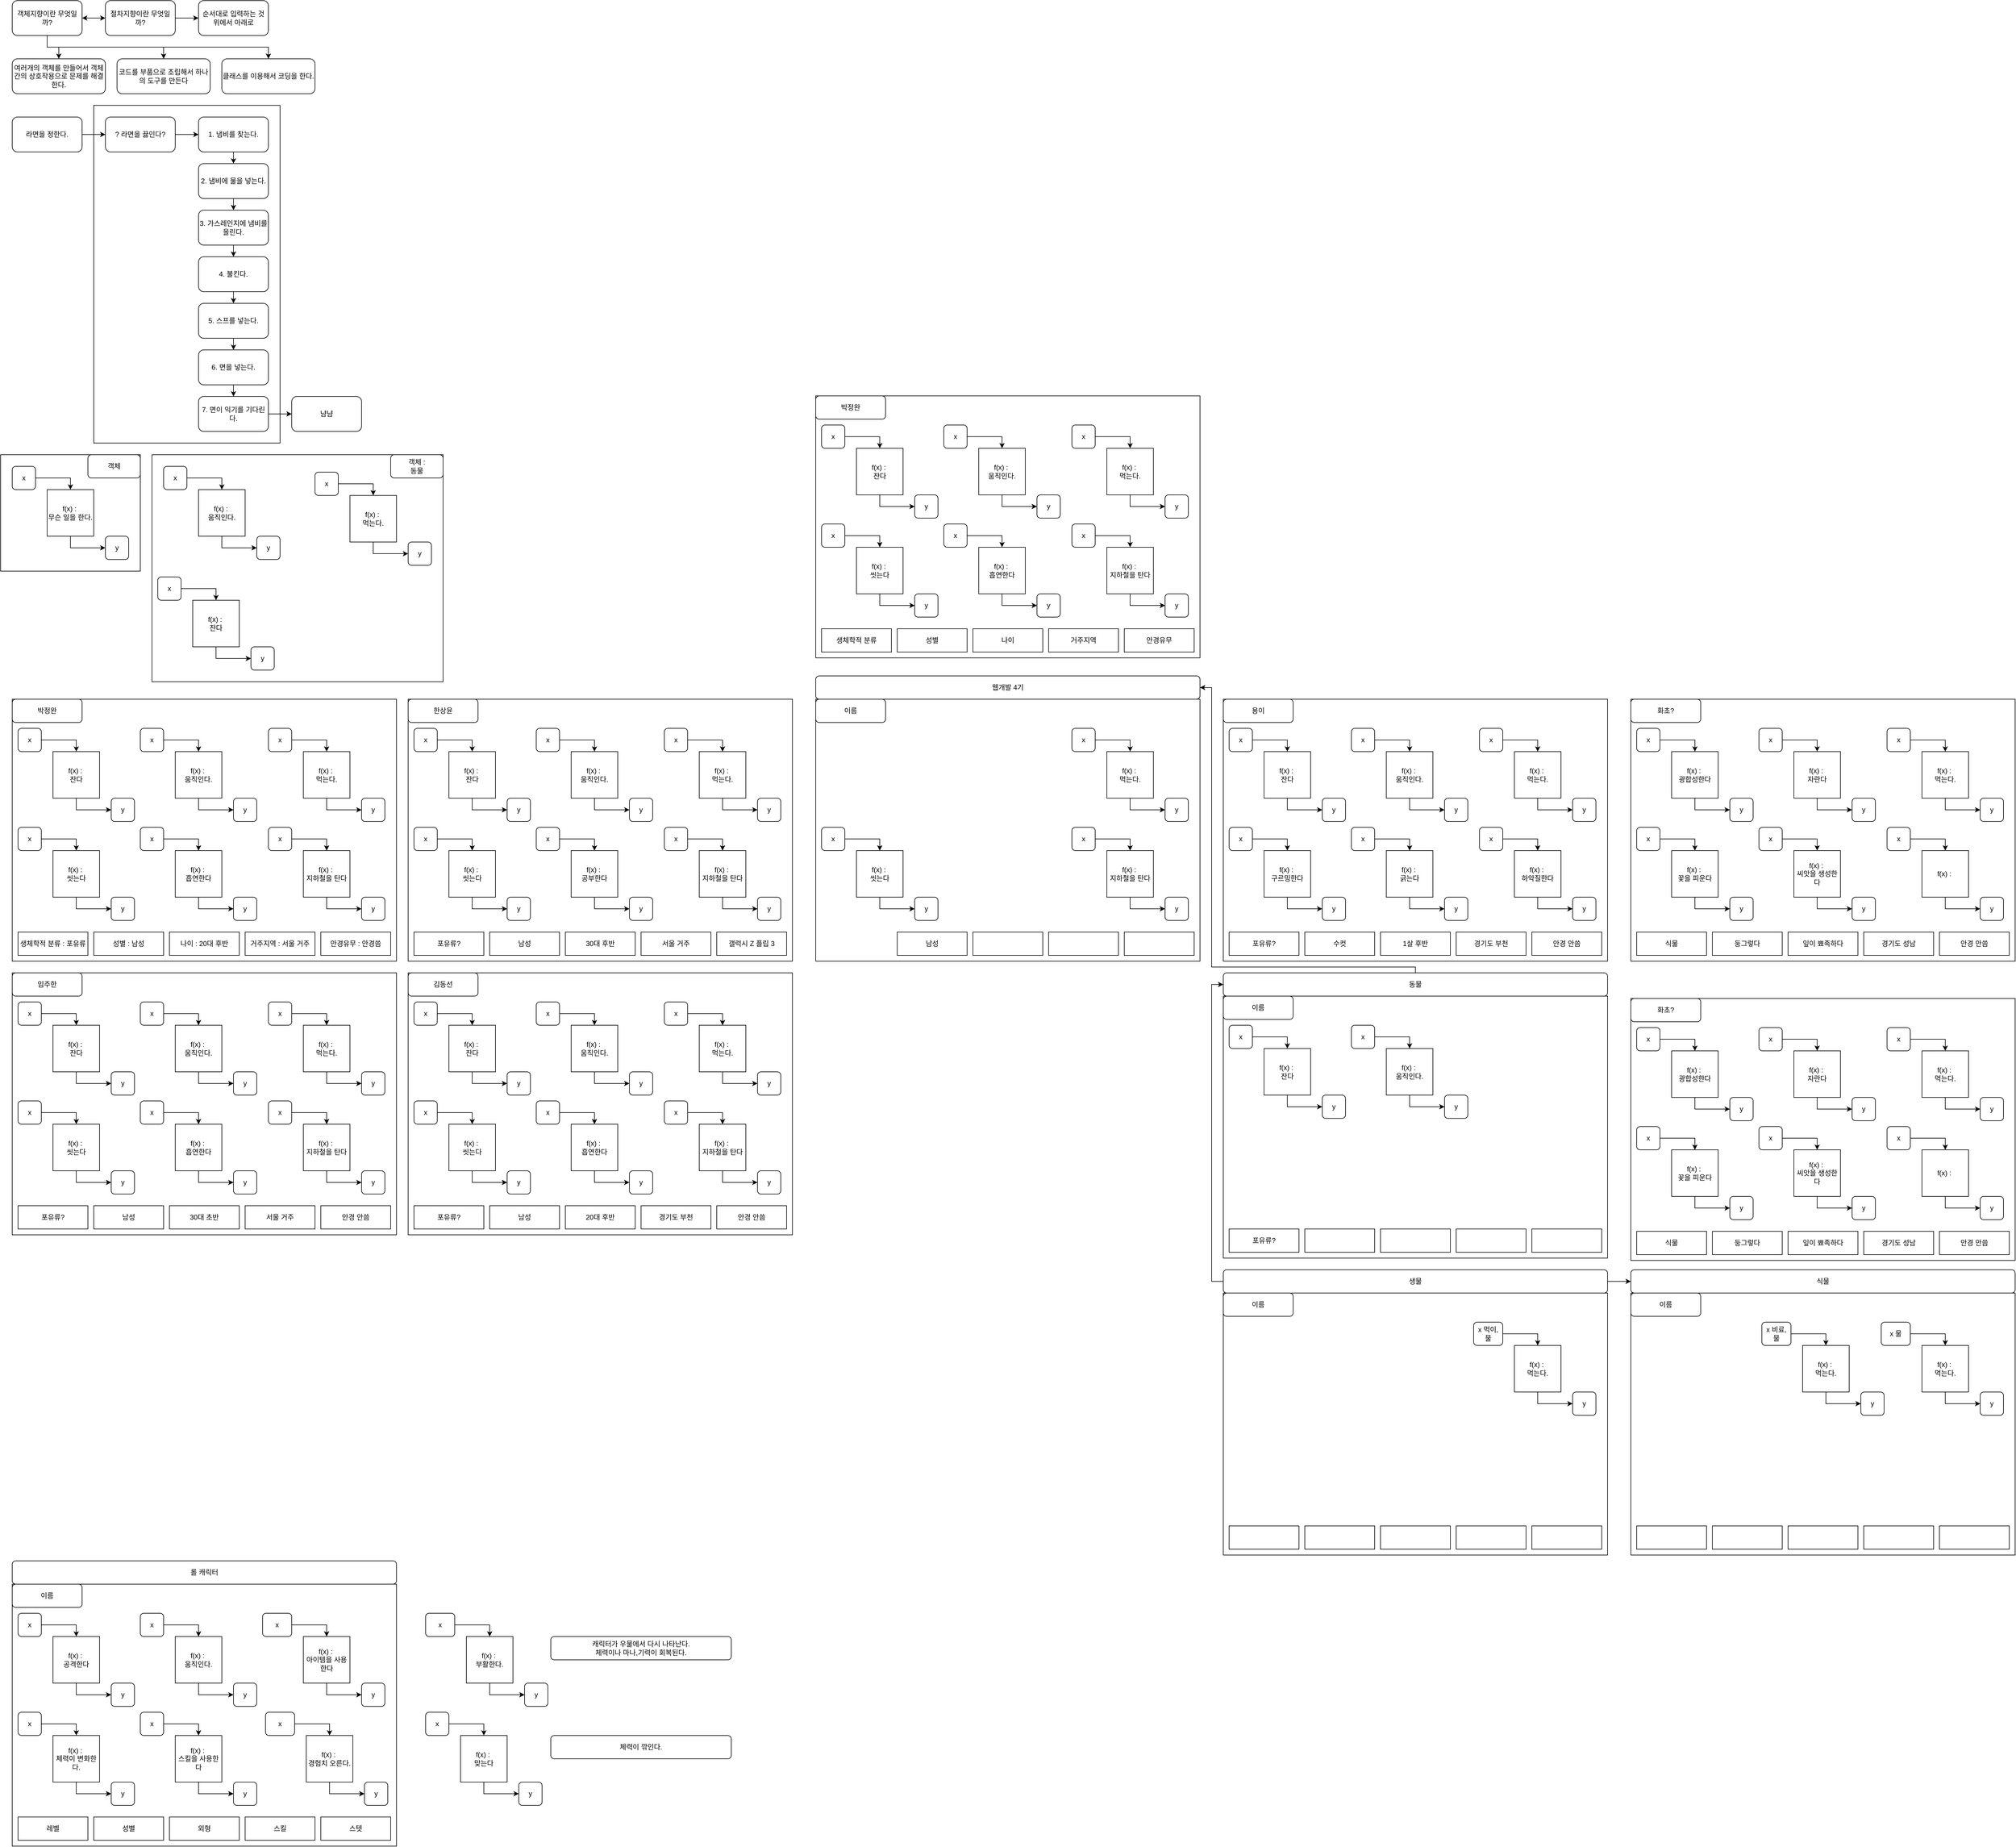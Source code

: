 <mxfile version="21.6.8" type="device">
  <diagram name="페이지-1" id="pnhwMpMrGUn1q8SH8Kqf">
    <mxGraphModel dx="1497" dy="1085" grid="1" gridSize="10" guides="1" tooltips="1" connect="1" arrows="1" fold="1" page="1" pageScale="1" pageWidth="827" pageHeight="1169" math="0" shadow="0">
      <root>
        <mxCell id="0" />
        <mxCell id="1" parent="0" />
        <mxCell id="cWDhvsS4RbI3jAeOF2LT-80" value="" style="rounded=0;whiteSpace=wrap;html=1;" vertex="1" parent="1">
          <mxGeometry x="40" y="1240" width="660" height="450" as="geometry" />
        </mxCell>
        <mxCell id="cWDhvsS4RbI3jAeOF2LT-55" value="" style="rounded=0;whiteSpace=wrap;html=1;" vertex="1" parent="1">
          <mxGeometry x="20" y="820" width="240" height="200" as="geometry" />
        </mxCell>
        <mxCell id="cWDhvsS4RbI3jAeOF2LT-47" value="" style="rounded=0;whiteSpace=wrap;html=1;" vertex="1" parent="1">
          <mxGeometry x="180" y="220" width="320" height="580" as="geometry" />
        </mxCell>
        <mxCell id="cWDhvsS4RbI3jAeOF2LT-3" style="edgeStyle=orthogonalEdgeStyle;rounded=0;orthogonalLoop=1;jettySize=auto;html=1;exitX=0.5;exitY=1;exitDx=0;exitDy=0;entryX=0.5;entryY=0;entryDx=0;entryDy=0;" edge="1" parent="1" source="cWDhvsS4RbI3jAeOF2LT-1" target="cWDhvsS4RbI3jAeOF2LT-2">
          <mxGeometry relative="1" as="geometry" />
        </mxCell>
        <mxCell id="cWDhvsS4RbI3jAeOF2LT-5" style="edgeStyle=orthogonalEdgeStyle;rounded=0;orthogonalLoop=1;jettySize=auto;html=1;exitX=0.5;exitY=1;exitDx=0;exitDy=0;entryX=0.5;entryY=0;entryDx=0;entryDy=0;" edge="1" parent="1" source="cWDhvsS4RbI3jAeOF2LT-1" target="cWDhvsS4RbI3jAeOF2LT-4">
          <mxGeometry relative="1" as="geometry" />
        </mxCell>
        <mxCell id="cWDhvsS4RbI3jAeOF2LT-7" style="edgeStyle=orthogonalEdgeStyle;rounded=0;orthogonalLoop=1;jettySize=auto;html=1;exitX=0.5;exitY=1;exitDx=0;exitDy=0;entryX=0.5;entryY=0;entryDx=0;entryDy=0;" edge="1" parent="1" source="cWDhvsS4RbI3jAeOF2LT-1" target="cWDhvsS4RbI3jAeOF2LT-6">
          <mxGeometry relative="1" as="geometry" />
        </mxCell>
        <mxCell id="cWDhvsS4RbI3jAeOF2LT-10" style="edgeStyle=orthogonalEdgeStyle;rounded=0;orthogonalLoop=1;jettySize=auto;html=1;exitX=1;exitY=0.5;exitDx=0;exitDy=0;entryX=0;entryY=0.5;entryDx=0;entryDy=0;startArrow=classic;startFill=1;" edge="1" parent="1" source="cWDhvsS4RbI3jAeOF2LT-1" target="cWDhvsS4RbI3jAeOF2LT-9">
          <mxGeometry relative="1" as="geometry" />
        </mxCell>
        <mxCell id="cWDhvsS4RbI3jAeOF2LT-1" value="객체지향이란 무엇일까?" style="rounded=1;whiteSpace=wrap;html=1;" vertex="1" parent="1">
          <mxGeometry x="40" y="40" width="120" height="60" as="geometry" />
        </mxCell>
        <mxCell id="cWDhvsS4RbI3jAeOF2LT-2" value="여러개의 객체를 만들어서 객체간의 상호작용으로 문제를 해결한다." style="rounded=1;whiteSpace=wrap;html=1;" vertex="1" parent="1">
          <mxGeometry x="40" y="140" width="160" height="60" as="geometry" />
        </mxCell>
        <mxCell id="cWDhvsS4RbI3jAeOF2LT-4" value="코드를 부품으로 조립해서 하나의 도구를 만든다" style="rounded=1;whiteSpace=wrap;html=1;" vertex="1" parent="1">
          <mxGeometry x="220" y="140" width="160" height="60" as="geometry" />
        </mxCell>
        <mxCell id="cWDhvsS4RbI3jAeOF2LT-6" value="클래스를 이용해서 코딩을 한다." style="rounded=1;whiteSpace=wrap;html=1;" vertex="1" parent="1">
          <mxGeometry x="400" y="140" width="160" height="60" as="geometry" />
        </mxCell>
        <mxCell id="cWDhvsS4RbI3jAeOF2LT-17" style="edgeStyle=orthogonalEdgeStyle;rounded=0;orthogonalLoop=1;jettySize=auto;html=1;exitX=1;exitY=0.5;exitDx=0;exitDy=0;entryX=0;entryY=0.5;entryDx=0;entryDy=0;" edge="1" parent="1" source="cWDhvsS4RbI3jAeOF2LT-8" target="cWDhvsS4RbI3jAeOF2LT-14">
          <mxGeometry relative="1" as="geometry" />
        </mxCell>
        <mxCell id="cWDhvsS4RbI3jAeOF2LT-8" value="? 라면을 끓인다?" style="rounded=1;whiteSpace=wrap;html=1;" vertex="1" parent="1">
          <mxGeometry x="200" y="240" width="120" height="60" as="geometry" />
        </mxCell>
        <mxCell id="cWDhvsS4RbI3jAeOF2LT-13" style="edgeStyle=orthogonalEdgeStyle;rounded=0;orthogonalLoop=1;jettySize=auto;html=1;exitX=1;exitY=0.5;exitDx=0;exitDy=0;entryX=0;entryY=0.5;entryDx=0;entryDy=0;" edge="1" parent="1" source="cWDhvsS4RbI3jAeOF2LT-9" target="cWDhvsS4RbI3jAeOF2LT-12">
          <mxGeometry relative="1" as="geometry" />
        </mxCell>
        <mxCell id="cWDhvsS4RbI3jAeOF2LT-9" value="절차지향이란 무엇일까?" style="rounded=1;whiteSpace=wrap;html=1;" vertex="1" parent="1">
          <mxGeometry x="200" y="40" width="120" height="60" as="geometry" />
        </mxCell>
        <mxCell id="cWDhvsS4RbI3jAeOF2LT-12" value="순서대로 입력하는 것&lt;br&gt;위에서 아래로" style="rounded=1;whiteSpace=wrap;html=1;" vertex="1" parent="1">
          <mxGeometry x="360" y="40" width="120" height="60" as="geometry" />
        </mxCell>
        <mxCell id="cWDhvsS4RbI3jAeOF2LT-18" style="edgeStyle=orthogonalEdgeStyle;rounded=0;orthogonalLoop=1;jettySize=auto;html=1;exitX=0.5;exitY=1;exitDx=0;exitDy=0;entryX=0.5;entryY=0;entryDx=0;entryDy=0;" edge="1" parent="1" source="cWDhvsS4RbI3jAeOF2LT-14" target="cWDhvsS4RbI3jAeOF2LT-15">
          <mxGeometry relative="1" as="geometry" />
        </mxCell>
        <mxCell id="cWDhvsS4RbI3jAeOF2LT-14" value="1. 냄비를 찾는다." style="rounded=1;whiteSpace=wrap;html=1;" vertex="1" parent="1">
          <mxGeometry x="360" y="240" width="120" height="60" as="geometry" />
        </mxCell>
        <mxCell id="cWDhvsS4RbI3jAeOF2LT-21" style="edgeStyle=orthogonalEdgeStyle;rounded=0;orthogonalLoop=1;jettySize=auto;html=1;exitX=0.5;exitY=1;exitDx=0;exitDy=0;entryX=0.5;entryY=0;entryDx=0;entryDy=0;" edge="1" parent="1" source="cWDhvsS4RbI3jAeOF2LT-15" target="cWDhvsS4RbI3jAeOF2LT-16">
          <mxGeometry relative="1" as="geometry" />
        </mxCell>
        <mxCell id="cWDhvsS4RbI3jAeOF2LT-15" value="2. 냄비에 물을 넣는다." style="rounded=1;whiteSpace=wrap;html=1;" vertex="1" parent="1">
          <mxGeometry x="360" y="320" width="120" height="60" as="geometry" />
        </mxCell>
        <mxCell id="cWDhvsS4RbI3jAeOF2LT-23" style="edgeStyle=orthogonalEdgeStyle;rounded=0;orthogonalLoop=1;jettySize=auto;html=1;exitX=0.5;exitY=1;exitDx=0;exitDy=0;entryX=0.5;entryY=0;entryDx=0;entryDy=0;" edge="1" parent="1" source="cWDhvsS4RbI3jAeOF2LT-16" target="cWDhvsS4RbI3jAeOF2LT-22">
          <mxGeometry relative="1" as="geometry" />
        </mxCell>
        <mxCell id="cWDhvsS4RbI3jAeOF2LT-16" value="3. 가스레인지에 냄비를 올린다." style="rounded=1;whiteSpace=wrap;html=1;" vertex="1" parent="1">
          <mxGeometry x="360" y="400" width="120" height="60" as="geometry" />
        </mxCell>
        <mxCell id="cWDhvsS4RbI3jAeOF2LT-27" style="edgeStyle=orthogonalEdgeStyle;rounded=0;orthogonalLoop=1;jettySize=auto;html=1;exitX=0.5;exitY=1;exitDx=0;exitDy=0;entryX=0.5;entryY=0;entryDx=0;entryDy=0;" edge="1" parent="1" source="cWDhvsS4RbI3jAeOF2LT-22" target="cWDhvsS4RbI3jAeOF2LT-24">
          <mxGeometry relative="1" as="geometry" />
        </mxCell>
        <mxCell id="cWDhvsS4RbI3jAeOF2LT-22" value="4. 불킨다." style="rounded=1;whiteSpace=wrap;html=1;" vertex="1" parent="1">
          <mxGeometry x="360" y="480" width="120" height="60" as="geometry" />
        </mxCell>
        <mxCell id="cWDhvsS4RbI3jAeOF2LT-28" style="edgeStyle=orthogonalEdgeStyle;rounded=0;orthogonalLoop=1;jettySize=auto;html=1;exitX=0.5;exitY=1;exitDx=0;exitDy=0;entryX=0.5;entryY=0;entryDx=0;entryDy=0;" edge="1" parent="1" source="cWDhvsS4RbI3jAeOF2LT-24" target="cWDhvsS4RbI3jAeOF2LT-25">
          <mxGeometry relative="1" as="geometry" />
        </mxCell>
        <mxCell id="cWDhvsS4RbI3jAeOF2LT-24" value="5. 스프를 넣는다." style="rounded=1;whiteSpace=wrap;html=1;" vertex="1" parent="1">
          <mxGeometry x="360" y="560" width="120" height="60" as="geometry" />
        </mxCell>
        <mxCell id="cWDhvsS4RbI3jAeOF2LT-29" style="edgeStyle=orthogonalEdgeStyle;rounded=0;orthogonalLoop=1;jettySize=auto;html=1;exitX=0.5;exitY=1;exitDx=0;exitDy=0;entryX=0.5;entryY=0;entryDx=0;entryDy=0;" edge="1" parent="1" source="cWDhvsS4RbI3jAeOF2LT-25" target="cWDhvsS4RbI3jAeOF2LT-26">
          <mxGeometry relative="1" as="geometry" />
        </mxCell>
        <mxCell id="cWDhvsS4RbI3jAeOF2LT-25" value="6. 면을 넣는다." style="rounded=1;whiteSpace=wrap;html=1;" vertex="1" parent="1">
          <mxGeometry x="360" y="640" width="120" height="60" as="geometry" />
        </mxCell>
        <mxCell id="cWDhvsS4RbI3jAeOF2LT-49" style="edgeStyle=orthogonalEdgeStyle;rounded=0;orthogonalLoop=1;jettySize=auto;html=1;exitX=1;exitY=0.5;exitDx=0;exitDy=0;entryX=0;entryY=0.5;entryDx=0;entryDy=0;" edge="1" parent="1" source="cWDhvsS4RbI3jAeOF2LT-26" target="cWDhvsS4RbI3jAeOF2LT-48">
          <mxGeometry relative="1" as="geometry" />
        </mxCell>
        <mxCell id="cWDhvsS4RbI3jAeOF2LT-26" value="7. 면이 익기를 기다린다." style="rounded=1;whiteSpace=wrap;html=1;" vertex="1" parent="1">
          <mxGeometry x="360" y="720" width="120" height="60" as="geometry" />
        </mxCell>
        <mxCell id="cWDhvsS4RbI3jAeOF2LT-46" style="edgeStyle=orthogonalEdgeStyle;rounded=0;orthogonalLoop=1;jettySize=auto;html=1;exitX=1;exitY=0.5;exitDx=0;exitDy=0;entryX=0;entryY=0.5;entryDx=0;entryDy=0;" edge="1" parent="1" source="cWDhvsS4RbI3jAeOF2LT-45" target="cWDhvsS4RbI3jAeOF2LT-8">
          <mxGeometry relative="1" as="geometry" />
        </mxCell>
        <mxCell id="cWDhvsS4RbI3jAeOF2LT-45" value="라면을 정한다." style="rounded=1;whiteSpace=wrap;html=1;" vertex="1" parent="1">
          <mxGeometry x="40" y="240" width="120" height="60" as="geometry" />
        </mxCell>
        <mxCell id="cWDhvsS4RbI3jAeOF2LT-48" value="냠냠" style="rounded=1;whiteSpace=wrap;html=1;" vertex="1" parent="1">
          <mxGeometry x="520" y="720" width="120" height="60" as="geometry" />
        </mxCell>
        <mxCell id="cWDhvsS4RbI3jAeOF2LT-54" style="edgeStyle=orthogonalEdgeStyle;rounded=0;orthogonalLoop=1;jettySize=auto;html=1;exitX=0.5;exitY=1;exitDx=0;exitDy=0;entryX=0;entryY=0.5;entryDx=0;entryDy=0;" edge="1" parent="1" source="cWDhvsS4RbI3jAeOF2LT-50" target="cWDhvsS4RbI3jAeOF2LT-52">
          <mxGeometry relative="1" as="geometry" />
        </mxCell>
        <mxCell id="cWDhvsS4RbI3jAeOF2LT-50" value="f(x) :&amp;nbsp;&lt;br&gt;무슨 일을 한다." style="rounded=0;whiteSpace=wrap;html=1;" vertex="1" parent="1">
          <mxGeometry x="100" y="880" width="80" height="80" as="geometry" />
        </mxCell>
        <mxCell id="cWDhvsS4RbI3jAeOF2LT-53" style="edgeStyle=orthogonalEdgeStyle;rounded=0;orthogonalLoop=1;jettySize=auto;html=1;exitX=1;exitY=0.5;exitDx=0;exitDy=0;entryX=0.5;entryY=0;entryDx=0;entryDy=0;" edge="1" parent="1" source="cWDhvsS4RbI3jAeOF2LT-51" target="cWDhvsS4RbI3jAeOF2LT-50">
          <mxGeometry relative="1" as="geometry" />
        </mxCell>
        <mxCell id="cWDhvsS4RbI3jAeOF2LT-51" value="x" style="rounded=1;whiteSpace=wrap;html=1;" vertex="1" parent="1">
          <mxGeometry x="40" y="840" width="40" height="40" as="geometry" />
        </mxCell>
        <mxCell id="cWDhvsS4RbI3jAeOF2LT-52" value="y" style="rounded=1;whiteSpace=wrap;html=1;" vertex="1" parent="1">
          <mxGeometry x="200" y="960" width="40" height="40" as="geometry" />
        </mxCell>
        <mxCell id="cWDhvsS4RbI3jAeOF2LT-56" value="객체" style="rounded=1;whiteSpace=wrap;html=1;" vertex="1" parent="1">
          <mxGeometry x="170" y="820" width="90" height="40" as="geometry" />
        </mxCell>
        <mxCell id="cWDhvsS4RbI3jAeOF2LT-57" value="" style="rounded=0;whiteSpace=wrap;html=1;" vertex="1" parent="1">
          <mxGeometry x="280" y="820" width="500" height="390" as="geometry" />
        </mxCell>
        <mxCell id="cWDhvsS4RbI3jAeOF2LT-58" style="edgeStyle=orthogonalEdgeStyle;rounded=0;orthogonalLoop=1;jettySize=auto;html=1;exitX=0.5;exitY=1;exitDx=0;exitDy=0;entryX=0;entryY=0.5;entryDx=0;entryDy=0;" edge="1" parent="1" source="cWDhvsS4RbI3jAeOF2LT-59" target="cWDhvsS4RbI3jAeOF2LT-62">
          <mxGeometry relative="1" as="geometry" />
        </mxCell>
        <mxCell id="cWDhvsS4RbI3jAeOF2LT-59" value="f(x) :&amp;nbsp;&lt;br&gt;움직인다." style="rounded=0;whiteSpace=wrap;html=1;" vertex="1" parent="1">
          <mxGeometry x="360" y="880" width="80" height="80" as="geometry" />
        </mxCell>
        <mxCell id="cWDhvsS4RbI3jAeOF2LT-60" style="edgeStyle=orthogonalEdgeStyle;rounded=0;orthogonalLoop=1;jettySize=auto;html=1;exitX=1;exitY=0.5;exitDx=0;exitDy=0;entryX=0.5;entryY=0;entryDx=0;entryDy=0;" edge="1" parent="1" source="cWDhvsS4RbI3jAeOF2LT-61" target="cWDhvsS4RbI3jAeOF2LT-59">
          <mxGeometry relative="1" as="geometry" />
        </mxCell>
        <mxCell id="cWDhvsS4RbI3jAeOF2LT-61" value="x" style="rounded=1;whiteSpace=wrap;html=1;" vertex="1" parent="1">
          <mxGeometry x="300" y="840" width="40" height="40" as="geometry" />
        </mxCell>
        <mxCell id="cWDhvsS4RbI3jAeOF2LT-62" value="y" style="rounded=1;whiteSpace=wrap;html=1;" vertex="1" parent="1">
          <mxGeometry x="460" y="960" width="40" height="40" as="geometry" />
        </mxCell>
        <mxCell id="cWDhvsS4RbI3jAeOF2LT-63" value="객체 : &lt;br&gt;동물" style="rounded=1;whiteSpace=wrap;html=1;" vertex="1" parent="1">
          <mxGeometry x="690" y="820" width="90" height="40" as="geometry" />
        </mxCell>
        <mxCell id="cWDhvsS4RbI3jAeOF2LT-64" style="edgeStyle=orthogonalEdgeStyle;rounded=0;orthogonalLoop=1;jettySize=auto;html=1;exitX=0.5;exitY=1;exitDx=0;exitDy=0;entryX=0;entryY=0.5;entryDx=0;entryDy=0;" edge="1" parent="1" source="cWDhvsS4RbI3jAeOF2LT-65" target="cWDhvsS4RbI3jAeOF2LT-68">
          <mxGeometry relative="1" as="geometry" />
        </mxCell>
        <mxCell id="cWDhvsS4RbI3jAeOF2LT-65" value="f(x) :&amp;nbsp;&lt;br&gt;먹는다." style="rounded=0;whiteSpace=wrap;html=1;" vertex="1" parent="1">
          <mxGeometry x="620" y="890" width="80" height="80" as="geometry" />
        </mxCell>
        <mxCell id="cWDhvsS4RbI3jAeOF2LT-66" style="edgeStyle=orthogonalEdgeStyle;rounded=0;orthogonalLoop=1;jettySize=auto;html=1;exitX=1;exitY=0.5;exitDx=0;exitDy=0;entryX=0.5;entryY=0;entryDx=0;entryDy=0;" edge="1" parent="1" source="cWDhvsS4RbI3jAeOF2LT-67" target="cWDhvsS4RbI3jAeOF2LT-65">
          <mxGeometry relative="1" as="geometry" />
        </mxCell>
        <mxCell id="cWDhvsS4RbI3jAeOF2LT-67" value="x" style="rounded=1;whiteSpace=wrap;html=1;" vertex="1" parent="1">
          <mxGeometry x="560" y="850" width="40" height="40" as="geometry" />
        </mxCell>
        <mxCell id="cWDhvsS4RbI3jAeOF2LT-68" value="y" style="rounded=1;whiteSpace=wrap;html=1;" vertex="1" parent="1">
          <mxGeometry x="720" y="970" width="40" height="40" as="geometry" />
        </mxCell>
        <mxCell id="cWDhvsS4RbI3jAeOF2LT-69" style="edgeStyle=orthogonalEdgeStyle;rounded=0;orthogonalLoop=1;jettySize=auto;html=1;exitX=0.5;exitY=1;exitDx=0;exitDy=0;entryX=0;entryY=0.5;entryDx=0;entryDy=0;" edge="1" parent="1" source="cWDhvsS4RbI3jAeOF2LT-70" target="cWDhvsS4RbI3jAeOF2LT-73">
          <mxGeometry relative="1" as="geometry" />
        </mxCell>
        <mxCell id="cWDhvsS4RbI3jAeOF2LT-70" value="f(x) :&amp;nbsp;&lt;br&gt;잔다" style="rounded=0;whiteSpace=wrap;html=1;" vertex="1" parent="1">
          <mxGeometry x="350" y="1070" width="80" height="80" as="geometry" />
        </mxCell>
        <mxCell id="cWDhvsS4RbI3jAeOF2LT-71" style="edgeStyle=orthogonalEdgeStyle;rounded=0;orthogonalLoop=1;jettySize=auto;html=1;exitX=1;exitY=0.5;exitDx=0;exitDy=0;entryX=0.5;entryY=0;entryDx=0;entryDy=0;" edge="1" parent="1" source="cWDhvsS4RbI3jAeOF2LT-72" target="cWDhvsS4RbI3jAeOF2LT-70">
          <mxGeometry relative="1" as="geometry" />
        </mxCell>
        <mxCell id="cWDhvsS4RbI3jAeOF2LT-72" value="x" style="rounded=1;whiteSpace=wrap;html=1;" vertex="1" parent="1">
          <mxGeometry x="290" y="1030" width="40" height="40" as="geometry" />
        </mxCell>
        <mxCell id="cWDhvsS4RbI3jAeOF2LT-73" value="y" style="rounded=1;whiteSpace=wrap;html=1;" vertex="1" parent="1">
          <mxGeometry x="450" y="1150" width="40" height="40" as="geometry" />
        </mxCell>
        <mxCell id="cWDhvsS4RbI3jAeOF2LT-79" value="박정완" style="rounded=1;whiteSpace=wrap;html=1;" vertex="1" parent="1">
          <mxGeometry x="40" y="1240" width="120" height="40" as="geometry" />
        </mxCell>
        <mxCell id="cWDhvsS4RbI3jAeOF2LT-81" style="edgeStyle=orthogonalEdgeStyle;rounded=0;orthogonalLoop=1;jettySize=auto;html=1;exitX=0.5;exitY=1;exitDx=0;exitDy=0;entryX=0;entryY=0.5;entryDx=0;entryDy=0;" edge="1" parent="1" source="cWDhvsS4RbI3jAeOF2LT-82" target="cWDhvsS4RbI3jAeOF2LT-85">
          <mxGeometry relative="1" as="geometry" />
        </mxCell>
        <mxCell id="cWDhvsS4RbI3jAeOF2LT-82" value="f(x) :&amp;nbsp;&lt;br&gt;잔다" style="rounded=0;whiteSpace=wrap;html=1;" vertex="1" parent="1">
          <mxGeometry x="110" y="1330" width="80" height="80" as="geometry" />
        </mxCell>
        <mxCell id="cWDhvsS4RbI3jAeOF2LT-83" style="edgeStyle=orthogonalEdgeStyle;rounded=0;orthogonalLoop=1;jettySize=auto;html=1;exitX=1;exitY=0.5;exitDx=0;exitDy=0;entryX=0.5;entryY=0;entryDx=0;entryDy=0;" edge="1" parent="1" source="cWDhvsS4RbI3jAeOF2LT-84" target="cWDhvsS4RbI3jAeOF2LT-82">
          <mxGeometry relative="1" as="geometry" />
        </mxCell>
        <mxCell id="cWDhvsS4RbI3jAeOF2LT-84" value="x" style="rounded=1;whiteSpace=wrap;html=1;" vertex="1" parent="1">
          <mxGeometry x="50" y="1290" width="40" height="40" as="geometry" />
        </mxCell>
        <mxCell id="cWDhvsS4RbI3jAeOF2LT-85" value="y" style="rounded=1;whiteSpace=wrap;html=1;" vertex="1" parent="1">
          <mxGeometry x="210" y="1410" width="40" height="40" as="geometry" />
        </mxCell>
        <mxCell id="cWDhvsS4RbI3jAeOF2LT-86" style="edgeStyle=orthogonalEdgeStyle;rounded=0;orthogonalLoop=1;jettySize=auto;html=1;exitX=0.5;exitY=1;exitDx=0;exitDy=0;entryX=0;entryY=0.5;entryDx=0;entryDy=0;" edge="1" parent="1" source="cWDhvsS4RbI3jAeOF2LT-87" target="cWDhvsS4RbI3jAeOF2LT-90">
          <mxGeometry relative="1" as="geometry" />
        </mxCell>
        <mxCell id="cWDhvsS4RbI3jAeOF2LT-87" value="f(x) :&amp;nbsp;&lt;br&gt;움직인다." style="rounded=0;whiteSpace=wrap;html=1;" vertex="1" parent="1">
          <mxGeometry x="320" y="1330" width="80" height="80" as="geometry" />
        </mxCell>
        <mxCell id="cWDhvsS4RbI3jAeOF2LT-88" style="edgeStyle=orthogonalEdgeStyle;rounded=0;orthogonalLoop=1;jettySize=auto;html=1;exitX=1;exitY=0.5;exitDx=0;exitDy=0;entryX=0.5;entryY=0;entryDx=0;entryDy=0;" edge="1" parent="1" source="cWDhvsS4RbI3jAeOF2LT-89" target="cWDhvsS4RbI3jAeOF2LT-87">
          <mxGeometry relative="1" as="geometry" />
        </mxCell>
        <mxCell id="cWDhvsS4RbI3jAeOF2LT-89" value="x" style="rounded=1;whiteSpace=wrap;html=1;" vertex="1" parent="1">
          <mxGeometry x="260" y="1290" width="40" height="40" as="geometry" />
        </mxCell>
        <mxCell id="cWDhvsS4RbI3jAeOF2LT-90" value="y" style="rounded=1;whiteSpace=wrap;html=1;" vertex="1" parent="1">
          <mxGeometry x="420" y="1410" width="40" height="40" as="geometry" />
        </mxCell>
        <mxCell id="cWDhvsS4RbI3jAeOF2LT-96" style="edgeStyle=orthogonalEdgeStyle;rounded=0;orthogonalLoop=1;jettySize=auto;html=1;exitX=0.5;exitY=1;exitDx=0;exitDy=0;entryX=0;entryY=0.5;entryDx=0;entryDy=0;" edge="1" parent="1" source="cWDhvsS4RbI3jAeOF2LT-97" target="cWDhvsS4RbI3jAeOF2LT-100">
          <mxGeometry relative="1" as="geometry" />
        </mxCell>
        <mxCell id="cWDhvsS4RbI3jAeOF2LT-97" value="f(x) :&amp;nbsp;&lt;br&gt;먹는다." style="rounded=0;whiteSpace=wrap;html=1;" vertex="1" parent="1">
          <mxGeometry x="540" y="1330" width="80" height="80" as="geometry" />
        </mxCell>
        <mxCell id="cWDhvsS4RbI3jAeOF2LT-98" style="edgeStyle=orthogonalEdgeStyle;rounded=0;orthogonalLoop=1;jettySize=auto;html=1;exitX=1;exitY=0.5;exitDx=0;exitDy=0;entryX=0.5;entryY=0;entryDx=0;entryDy=0;" edge="1" parent="1" source="cWDhvsS4RbI3jAeOF2LT-99" target="cWDhvsS4RbI3jAeOF2LT-97">
          <mxGeometry relative="1" as="geometry" />
        </mxCell>
        <mxCell id="cWDhvsS4RbI3jAeOF2LT-99" value="x" style="rounded=1;whiteSpace=wrap;html=1;" vertex="1" parent="1">
          <mxGeometry x="480" y="1290" width="40" height="40" as="geometry" />
        </mxCell>
        <mxCell id="cWDhvsS4RbI3jAeOF2LT-100" value="y" style="rounded=1;whiteSpace=wrap;html=1;" vertex="1" parent="1">
          <mxGeometry x="640" y="1410" width="40" height="40" as="geometry" />
        </mxCell>
        <mxCell id="cWDhvsS4RbI3jAeOF2LT-101" style="edgeStyle=orthogonalEdgeStyle;rounded=0;orthogonalLoop=1;jettySize=auto;html=1;exitX=0.5;exitY=1;exitDx=0;exitDy=0;entryX=0;entryY=0.5;entryDx=0;entryDy=0;" edge="1" parent="1" source="cWDhvsS4RbI3jAeOF2LT-102" target="cWDhvsS4RbI3jAeOF2LT-105">
          <mxGeometry relative="1" as="geometry" />
        </mxCell>
        <mxCell id="cWDhvsS4RbI3jAeOF2LT-102" value="f(x) :&amp;nbsp;&lt;br&gt;씻는다" style="rounded=0;whiteSpace=wrap;html=1;" vertex="1" parent="1">
          <mxGeometry x="110" y="1500" width="80" height="80" as="geometry" />
        </mxCell>
        <mxCell id="cWDhvsS4RbI3jAeOF2LT-103" style="edgeStyle=orthogonalEdgeStyle;rounded=0;orthogonalLoop=1;jettySize=auto;html=1;exitX=1;exitY=0.5;exitDx=0;exitDy=0;entryX=0.5;entryY=0;entryDx=0;entryDy=0;" edge="1" parent="1" source="cWDhvsS4RbI3jAeOF2LT-104" target="cWDhvsS4RbI3jAeOF2LT-102">
          <mxGeometry relative="1" as="geometry" />
        </mxCell>
        <mxCell id="cWDhvsS4RbI3jAeOF2LT-104" value="x" style="rounded=1;whiteSpace=wrap;html=1;" vertex="1" parent="1">
          <mxGeometry x="50" y="1460" width="40" height="40" as="geometry" />
        </mxCell>
        <mxCell id="cWDhvsS4RbI3jAeOF2LT-105" value="y" style="rounded=1;whiteSpace=wrap;html=1;" vertex="1" parent="1">
          <mxGeometry x="210" y="1580" width="40" height="40" as="geometry" />
        </mxCell>
        <mxCell id="cWDhvsS4RbI3jAeOF2LT-106" style="edgeStyle=orthogonalEdgeStyle;rounded=0;orthogonalLoop=1;jettySize=auto;html=1;exitX=0.5;exitY=1;exitDx=0;exitDy=0;entryX=0;entryY=0.5;entryDx=0;entryDy=0;" edge="1" parent="1" source="cWDhvsS4RbI3jAeOF2LT-107" target="cWDhvsS4RbI3jAeOF2LT-110">
          <mxGeometry relative="1" as="geometry" />
        </mxCell>
        <mxCell id="cWDhvsS4RbI3jAeOF2LT-107" value="f(x) :&amp;nbsp;&lt;br&gt;흡연한다" style="rounded=0;whiteSpace=wrap;html=1;" vertex="1" parent="1">
          <mxGeometry x="320" y="1500" width="80" height="80" as="geometry" />
        </mxCell>
        <mxCell id="cWDhvsS4RbI3jAeOF2LT-108" style="edgeStyle=orthogonalEdgeStyle;rounded=0;orthogonalLoop=1;jettySize=auto;html=1;exitX=1;exitY=0.5;exitDx=0;exitDy=0;entryX=0.5;entryY=0;entryDx=0;entryDy=0;" edge="1" parent="1" source="cWDhvsS4RbI3jAeOF2LT-109" target="cWDhvsS4RbI3jAeOF2LT-107">
          <mxGeometry relative="1" as="geometry" />
        </mxCell>
        <mxCell id="cWDhvsS4RbI3jAeOF2LT-109" value="x" style="rounded=1;whiteSpace=wrap;html=1;" vertex="1" parent="1">
          <mxGeometry x="260" y="1460" width="40" height="40" as="geometry" />
        </mxCell>
        <mxCell id="cWDhvsS4RbI3jAeOF2LT-110" value="y" style="rounded=1;whiteSpace=wrap;html=1;" vertex="1" parent="1">
          <mxGeometry x="420" y="1580" width="40" height="40" as="geometry" />
        </mxCell>
        <mxCell id="cWDhvsS4RbI3jAeOF2LT-112" style="edgeStyle=orthogonalEdgeStyle;rounded=0;orthogonalLoop=1;jettySize=auto;html=1;exitX=0.5;exitY=1;exitDx=0;exitDy=0;entryX=0;entryY=0.5;entryDx=0;entryDy=0;" edge="1" parent="1" source="cWDhvsS4RbI3jAeOF2LT-113" target="cWDhvsS4RbI3jAeOF2LT-116">
          <mxGeometry relative="1" as="geometry" />
        </mxCell>
        <mxCell id="cWDhvsS4RbI3jAeOF2LT-113" value="f(x) :&amp;nbsp;&lt;br&gt;지하철을 탄다" style="rounded=0;whiteSpace=wrap;html=1;" vertex="1" parent="1">
          <mxGeometry x="540" y="1500" width="80" height="80" as="geometry" />
        </mxCell>
        <mxCell id="cWDhvsS4RbI3jAeOF2LT-114" style="edgeStyle=orthogonalEdgeStyle;rounded=0;orthogonalLoop=1;jettySize=auto;html=1;exitX=1;exitY=0.5;exitDx=0;exitDy=0;entryX=0.5;entryY=0;entryDx=0;entryDy=0;" edge="1" parent="1" source="cWDhvsS4RbI3jAeOF2LT-115" target="cWDhvsS4RbI3jAeOF2LT-113">
          <mxGeometry relative="1" as="geometry" />
        </mxCell>
        <mxCell id="cWDhvsS4RbI3jAeOF2LT-115" value="x" style="rounded=1;whiteSpace=wrap;html=1;" vertex="1" parent="1">
          <mxGeometry x="480" y="1460" width="40" height="40" as="geometry" />
        </mxCell>
        <mxCell id="cWDhvsS4RbI3jAeOF2LT-116" value="y" style="rounded=1;whiteSpace=wrap;html=1;" vertex="1" parent="1">
          <mxGeometry x="640" y="1580" width="40" height="40" as="geometry" />
        </mxCell>
        <mxCell id="cWDhvsS4RbI3jAeOF2LT-118" value="생체학적 분류 : 포유류" style="rounded=0;whiteSpace=wrap;html=1;" vertex="1" parent="1">
          <mxGeometry x="50" y="1640" width="120" height="40" as="geometry" />
        </mxCell>
        <mxCell id="cWDhvsS4RbI3jAeOF2LT-119" value="성별 : 남성" style="rounded=0;whiteSpace=wrap;html=1;" vertex="1" parent="1">
          <mxGeometry x="180" y="1640" width="120" height="40" as="geometry" />
        </mxCell>
        <mxCell id="cWDhvsS4RbI3jAeOF2LT-120" value="나이 : 20대 후반" style="rounded=0;whiteSpace=wrap;html=1;" vertex="1" parent="1">
          <mxGeometry x="310" y="1640" width="120" height="40" as="geometry" />
        </mxCell>
        <mxCell id="cWDhvsS4RbI3jAeOF2LT-121" value="거주지역 : 서울 거주" style="rounded=0;whiteSpace=wrap;html=1;" vertex="1" parent="1">
          <mxGeometry x="440" y="1640" width="120" height="40" as="geometry" />
        </mxCell>
        <mxCell id="cWDhvsS4RbI3jAeOF2LT-122" value="안경유무 : 안경씀" style="rounded=0;whiteSpace=wrap;html=1;" vertex="1" parent="1">
          <mxGeometry x="570" y="1640" width="120" height="40" as="geometry" />
        </mxCell>
        <mxCell id="cWDhvsS4RbI3jAeOF2LT-123" value="" style="rounded=0;whiteSpace=wrap;html=1;" vertex="1" parent="1">
          <mxGeometry x="720" y="1240" width="660" height="450" as="geometry" />
        </mxCell>
        <mxCell id="cWDhvsS4RbI3jAeOF2LT-124" value="한상윤" style="rounded=1;whiteSpace=wrap;html=1;" vertex="1" parent="1">
          <mxGeometry x="720" y="1240" width="120" height="40" as="geometry" />
        </mxCell>
        <mxCell id="cWDhvsS4RbI3jAeOF2LT-125" style="edgeStyle=orthogonalEdgeStyle;rounded=0;orthogonalLoop=1;jettySize=auto;html=1;exitX=0.5;exitY=1;exitDx=0;exitDy=0;entryX=0;entryY=0.5;entryDx=0;entryDy=0;" edge="1" parent="1" source="cWDhvsS4RbI3jAeOF2LT-126" target="cWDhvsS4RbI3jAeOF2LT-129">
          <mxGeometry relative="1" as="geometry" />
        </mxCell>
        <mxCell id="cWDhvsS4RbI3jAeOF2LT-126" value="f(x) :&amp;nbsp;&lt;br&gt;잔다" style="rounded=0;whiteSpace=wrap;html=1;" vertex="1" parent="1">
          <mxGeometry x="790" y="1330" width="80" height="80" as="geometry" />
        </mxCell>
        <mxCell id="cWDhvsS4RbI3jAeOF2LT-127" style="edgeStyle=orthogonalEdgeStyle;rounded=0;orthogonalLoop=1;jettySize=auto;html=1;exitX=1;exitY=0.5;exitDx=0;exitDy=0;entryX=0.5;entryY=0;entryDx=0;entryDy=0;" edge="1" parent="1" source="cWDhvsS4RbI3jAeOF2LT-128" target="cWDhvsS4RbI3jAeOF2LT-126">
          <mxGeometry relative="1" as="geometry" />
        </mxCell>
        <mxCell id="cWDhvsS4RbI3jAeOF2LT-128" value="x" style="rounded=1;whiteSpace=wrap;html=1;" vertex="1" parent="1">
          <mxGeometry x="730" y="1290" width="40" height="40" as="geometry" />
        </mxCell>
        <mxCell id="cWDhvsS4RbI3jAeOF2LT-129" value="y" style="rounded=1;whiteSpace=wrap;html=1;" vertex="1" parent="1">
          <mxGeometry x="890" y="1410" width="40" height="40" as="geometry" />
        </mxCell>
        <mxCell id="cWDhvsS4RbI3jAeOF2LT-130" style="edgeStyle=orthogonalEdgeStyle;rounded=0;orthogonalLoop=1;jettySize=auto;html=1;exitX=0.5;exitY=1;exitDx=0;exitDy=0;entryX=0;entryY=0.5;entryDx=0;entryDy=0;" edge="1" parent="1" source="cWDhvsS4RbI3jAeOF2LT-131" target="cWDhvsS4RbI3jAeOF2LT-134">
          <mxGeometry relative="1" as="geometry" />
        </mxCell>
        <mxCell id="cWDhvsS4RbI3jAeOF2LT-131" value="f(x) :&amp;nbsp;&lt;br&gt;움직인다." style="rounded=0;whiteSpace=wrap;html=1;" vertex="1" parent="1">
          <mxGeometry x="1000" y="1330" width="80" height="80" as="geometry" />
        </mxCell>
        <mxCell id="cWDhvsS4RbI3jAeOF2LT-132" style="edgeStyle=orthogonalEdgeStyle;rounded=0;orthogonalLoop=1;jettySize=auto;html=1;exitX=1;exitY=0.5;exitDx=0;exitDy=0;entryX=0.5;entryY=0;entryDx=0;entryDy=0;" edge="1" parent="1" source="cWDhvsS4RbI3jAeOF2LT-133" target="cWDhvsS4RbI3jAeOF2LT-131">
          <mxGeometry relative="1" as="geometry" />
        </mxCell>
        <mxCell id="cWDhvsS4RbI3jAeOF2LT-133" value="x" style="rounded=1;whiteSpace=wrap;html=1;" vertex="1" parent="1">
          <mxGeometry x="940" y="1290" width="40" height="40" as="geometry" />
        </mxCell>
        <mxCell id="cWDhvsS4RbI3jAeOF2LT-134" value="y" style="rounded=1;whiteSpace=wrap;html=1;" vertex="1" parent="1">
          <mxGeometry x="1100" y="1410" width="40" height="40" as="geometry" />
        </mxCell>
        <mxCell id="cWDhvsS4RbI3jAeOF2LT-135" style="edgeStyle=orthogonalEdgeStyle;rounded=0;orthogonalLoop=1;jettySize=auto;html=1;exitX=0.5;exitY=1;exitDx=0;exitDy=0;entryX=0;entryY=0.5;entryDx=0;entryDy=0;" edge="1" parent="1" source="cWDhvsS4RbI3jAeOF2LT-136" target="cWDhvsS4RbI3jAeOF2LT-139">
          <mxGeometry relative="1" as="geometry" />
        </mxCell>
        <mxCell id="cWDhvsS4RbI3jAeOF2LT-136" value="f(x) :&amp;nbsp;&lt;br&gt;먹는다." style="rounded=0;whiteSpace=wrap;html=1;" vertex="1" parent="1">
          <mxGeometry x="1220" y="1330" width="80" height="80" as="geometry" />
        </mxCell>
        <mxCell id="cWDhvsS4RbI3jAeOF2LT-137" style="edgeStyle=orthogonalEdgeStyle;rounded=0;orthogonalLoop=1;jettySize=auto;html=1;exitX=1;exitY=0.5;exitDx=0;exitDy=0;entryX=0.5;entryY=0;entryDx=0;entryDy=0;" edge="1" parent="1" source="cWDhvsS4RbI3jAeOF2LT-138" target="cWDhvsS4RbI3jAeOF2LT-136">
          <mxGeometry relative="1" as="geometry" />
        </mxCell>
        <mxCell id="cWDhvsS4RbI3jAeOF2LT-138" value="x" style="rounded=1;whiteSpace=wrap;html=1;" vertex="1" parent="1">
          <mxGeometry x="1160" y="1290" width="40" height="40" as="geometry" />
        </mxCell>
        <mxCell id="cWDhvsS4RbI3jAeOF2LT-139" value="y" style="rounded=1;whiteSpace=wrap;html=1;" vertex="1" parent="1">
          <mxGeometry x="1320" y="1410" width="40" height="40" as="geometry" />
        </mxCell>
        <mxCell id="cWDhvsS4RbI3jAeOF2LT-140" style="edgeStyle=orthogonalEdgeStyle;rounded=0;orthogonalLoop=1;jettySize=auto;html=1;exitX=0.5;exitY=1;exitDx=0;exitDy=0;entryX=0;entryY=0.5;entryDx=0;entryDy=0;" edge="1" parent="1" source="cWDhvsS4RbI3jAeOF2LT-141" target="cWDhvsS4RbI3jAeOF2LT-144">
          <mxGeometry relative="1" as="geometry" />
        </mxCell>
        <mxCell id="cWDhvsS4RbI3jAeOF2LT-141" value="f(x) :&amp;nbsp;&lt;br&gt;씻는다" style="rounded=0;whiteSpace=wrap;html=1;" vertex="1" parent="1">
          <mxGeometry x="790" y="1500" width="80" height="80" as="geometry" />
        </mxCell>
        <mxCell id="cWDhvsS4RbI3jAeOF2LT-142" style="edgeStyle=orthogonalEdgeStyle;rounded=0;orthogonalLoop=1;jettySize=auto;html=1;exitX=1;exitY=0.5;exitDx=0;exitDy=0;entryX=0.5;entryY=0;entryDx=0;entryDy=0;" edge="1" parent="1" source="cWDhvsS4RbI3jAeOF2LT-143" target="cWDhvsS4RbI3jAeOF2LT-141">
          <mxGeometry relative="1" as="geometry" />
        </mxCell>
        <mxCell id="cWDhvsS4RbI3jAeOF2LT-143" value="x" style="rounded=1;whiteSpace=wrap;html=1;" vertex="1" parent="1">
          <mxGeometry x="730" y="1460" width="40" height="40" as="geometry" />
        </mxCell>
        <mxCell id="cWDhvsS4RbI3jAeOF2LT-144" value="y" style="rounded=1;whiteSpace=wrap;html=1;" vertex="1" parent="1">
          <mxGeometry x="890" y="1580" width="40" height="40" as="geometry" />
        </mxCell>
        <mxCell id="cWDhvsS4RbI3jAeOF2LT-145" style="edgeStyle=orthogonalEdgeStyle;rounded=0;orthogonalLoop=1;jettySize=auto;html=1;exitX=0.5;exitY=1;exitDx=0;exitDy=0;entryX=0;entryY=0.5;entryDx=0;entryDy=0;" edge="1" parent="1" source="cWDhvsS4RbI3jAeOF2LT-146" target="cWDhvsS4RbI3jAeOF2LT-149">
          <mxGeometry relative="1" as="geometry" />
        </mxCell>
        <mxCell id="cWDhvsS4RbI3jAeOF2LT-146" value="f(x) :&amp;nbsp;&lt;br&gt;공부한다" style="rounded=0;whiteSpace=wrap;html=1;" vertex="1" parent="1">
          <mxGeometry x="1000" y="1500" width="80" height="80" as="geometry" />
        </mxCell>
        <mxCell id="cWDhvsS4RbI3jAeOF2LT-147" style="edgeStyle=orthogonalEdgeStyle;rounded=0;orthogonalLoop=1;jettySize=auto;html=1;exitX=1;exitY=0.5;exitDx=0;exitDy=0;entryX=0.5;entryY=0;entryDx=0;entryDy=0;" edge="1" parent="1" source="cWDhvsS4RbI3jAeOF2LT-148" target="cWDhvsS4RbI3jAeOF2LT-146">
          <mxGeometry relative="1" as="geometry" />
        </mxCell>
        <mxCell id="cWDhvsS4RbI3jAeOF2LT-148" value="x" style="rounded=1;whiteSpace=wrap;html=1;" vertex="1" parent="1">
          <mxGeometry x="940" y="1460" width="40" height="40" as="geometry" />
        </mxCell>
        <mxCell id="cWDhvsS4RbI3jAeOF2LT-149" value="y" style="rounded=1;whiteSpace=wrap;html=1;" vertex="1" parent="1">
          <mxGeometry x="1100" y="1580" width="40" height="40" as="geometry" />
        </mxCell>
        <mxCell id="cWDhvsS4RbI3jAeOF2LT-150" style="edgeStyle=orthogonalEdgeStyle;rounded=0;orthogonalLoop=1;jettySize=auto;html=1;exitX=0.5;exitY=1;exitDx=0;exitDy=0;entryX=0;entryY=0.5;entryDx=0;entryDy=0;" edge="1" parent="1" source="cWDhvsS4RbI3jAeOF2LT-151" target="cWDhvsS4RbI3jAeOF2LT-154">
          <mxGeometry relative="1" as="geometry" />
        </mxCell>
        <mxCell id="cWDhvsS4RbI3jAeOF2LT-151" value="f(x) :&amp;nbsp;&lt;br&gt;지하철을 탄다" style="rounded=0;whiteSpace=wrap;html=1;" vertex="1" parent="1">
          <mxGeometry x="1220" y="1500" width="80" height="80" as="geometry" />
        </mxCell>
        <mxCell id="cWDhvsS4RbI3jAeOF2LT-152" style="edgeStyle=orthogonalEdgeStyle;rounded=0;orthogonalLoop=1;jettySize=auto;html=1;exitX=1;exitY=0.5;exitDx=0;exitDy=0;entryX=0.5;entryY=0;entryDx=0;entryDy=0;" edge="1" parent="1" source="cWDhvsS4RbI3jAeOF2LT-153" target="cWDhvsS4RbI3jAeOF2LT-151">
          <mxGeometry relative="1" as="geometry" />
        </mxCell>
        <mxCell id="cWDhvsS4RbI3jAeOF2LT-153" value="x" style="rounded=1;whiteSpace=wrap;html=1;" vertex="1" parent="1">
          <mxGeometry x="1160" y="1460" width="40" height="40" as="geometry" />
        </mxCell>
        <mxCell id="cWDhvsS4RbI3jAeOF2LT-154" value="y" style="rounded=1;whiteSpace=wrap;html=1;" vertex="1" parent="1">
          <mxGeometry x="1320" y="1580" width="40" height="40" as="geometry" />
        </mxCell>
        <mxCell id="cWDhvsS4RbI3jAeOF2LT-155" value="포유류?" style="rounded=0;whiteSpace=wrap;html=1;" vertex="1" parent="1">
          <mxGeometry x="730" y="1640" width="120" height="40" as="geometry" />
        </mxCell>
        <mxCell id="cWDhvsS4RbI3jAeOF2LT-156" value="남성" style="rounded=0;whiteSpace=wrap;html=1;" vertex="1" parent="1">
          <mxGeometry x="860" y="1640" width="120" height="40" as="geometry" />
        </mxCell>
        <mxCell id="cWDhvsS4RbI3jAeOF2LT-157" value="30대 후반" style="rounded=0;whiteSpace=wrap;html=1;" vertex="1" parent="1">
          <mxGeometry x="990" y="1640" width="120" height="40" as="geometry" />
        </mxCell>
        <mxCell id="cWDhvsS4RbI3jAeOF2LT-158" value="서울 거주" style="rounded=0;whiteSpace=wrap;html=1;" vertex="1" parent="1">
          <mxGeometry x="1120" y="1640" width="120" height="40" as="geometry" />
        </mxCell>
        <mxCell id="cWDhvsS4RbI3jAeOF2LT-159" value="갤럭시 Z 플립 3" style="rounded=0;whiteSpace=wrap;html=1;" vertex="1" parent="1">
          <mxGeometry x="1250" y="1640" width="120" height="40" as="geometry" />
        </mxCell>
        <mxCell id="cWDhvsS4RbI3jAeOF2LT-160" value="" style="rounded=0;whiteSpace=wrap;html=1;" vertex="1" parent="1">
          <mxGeometry x="40" y="1710" width="660" height="450" as="geometry" />
        </mxCell>
        <mxCell id="cWDhvsS4RbI3jAeOF2LT-161" value="임주한" style="rounded=1;whiteSpace=wrap;html=1;" vertex="1" parent="1">
          <mxGeometry x="40" y="1710" width="120" height="40" as="geometry" />
        </mxCell>
        <mxCell id="cWDhvsS4RbI3jAeOF2LT-162" style="edgeStyle=orthogonalEdgeStyle;rounded=0;orthogonalLoop=1;jettySize=auto;html=1;exitX=0.5;exitY=1;exitDx=0;exitDy=0;entryX=0;entryY=0.5;entryDx=0;entryDy=0;" edge="1" parent="1" source="cWDhvsS4RbI3jAeOF2LT-163" target="cWDhvsS4RbI3jAeOF2LT-166">
          <mxGeometry relative="1" as="geometry" />
        </mxCell>
        <mxCell id="cWDhvsS4RbI3jAeOF2LT-163" value="f(x) :&amp;nbsp;&lt;br&gt;잔다" style="rounded=0;whiteSpace=wrap;html=1;" vertex="1" parent="1">
          <mxGeometry x="110" y="1800" width="80" height="80" as="geometry" />
        </mxCell>
        <mxCell id="cWDhvsS4RbI3jAeOF2LT-164" style="edgeStyle=orthogonalEdgeStyle;rounded=0;orthogonalLoop=1;jettySize=auto;html=1;exitX=1;exitY=0.5;exitDx=0;exitDy=0;entryX=0.5;entryY=0;entryDx=0;entryDy=0;" edge="1" parent="1" source="cWDhvsS4RbI3jAeOF2LT-165" target="cWDhvsS4RbI3jAeOF2LT-163">
          <mxGeometry relative="1" as="geometry" />
        </mxCell>
        <mxCell id="cWDhvsS4RbI3jAeOF2LT-165" value="x" style="rounded=1;whiteSpace=wrap;html=1;" vertex="1" parent="1">
          <mxGeometry x="50" y="1760" width="40" height="40" as="geometry" />
        </mxCell>
        <mxCell id="cWDhvsS4RbI3jAeOF2LT-166" value="y" style="rounded=1;whiteSpace=wrap;html=1;" vertex="1" parent="1">
          <mxGeometry x="210" y="1880" width="40" height="40" as="geometry" />
        </mxCell>
        <mxCell id="cWDhvsS4RbI3jAeOF2LT-167" style="edgeStyle=orthogonalEdgeStyle;rounded=0;orthogonalLoop=1;jettySize=auto;html=1;exitX=0.5;exitY=1;exitDx=0;exitDy=0;entryX=0;entryY=0.5;entryDx=0;entryDy=0;" edge="1" parent="1" source="cWDhvsS4RbI3jAeOF2LT-168" target="cWDhvsS4RbI3jAeOF2LT-171">
          <mxGeometry relative="1" as="geometry" />
        </mxCell>
        <mxCell id="cWDhvsS4RbI3jAeOF2LT-168" value="f(x) :&amp;nbsp;&lt;br&gt;움직인다." style="rounded=0;whiteSpace=wrap;html=1;" vertex="1" parent="1">
          <mxGeometry x="320" y="1800" width="80" height="80" as="geometry" />
        </mxCell>
        <mxCell id="cWDhvsS4RbI3jAeOF2LT-169" style="edgeStyle=orthogonalEdgeStyle;rounded=0;orthogonalLoop=1;jettySize=auto;html=1;exitX=1;exitY=0.5;exitDx=0;exitDy=0;entryX=0.5;entryY=0;entryDx=0;entryDy=0;" edge="1" parent="1" source="cWDhvsS4RbI3jAeOF2LT-170" target="cWDhvsS4RbI3jAeOF2LT-168">
          <mxGeometry relative="1" as="geometry" />
        </mxCell>
        <mxCell id="cWDhvsS4RbI3jAeOF2LT-170" value="x" style="rounded=1;whiteSpace=wrap;html=1;" vertex="1" parent="1">
          <mxGeometry x="260" y="1760" width="40" height="40" as="geometry" />
        </mxCell>
        <mxCell id="cWDhvsS4RbI3jAeOF2LT-171" value="y" style="rounded=1;whiteSpace=wrap;html=1;" vertex="1" parent="1">
          <mxGeometry x="420" y="1880" width="40" height="40" as="geometry" />
        </mxCell>
        <mxCell id="cWDhvsS4RbI3jAeOF2LT-172" style="edgeStyle=orthogonalEdgeStyle;rounded=0;orthogonalLoop=1;jettySize=auto;html=1;exitX=0.5;exitY=1;exitDx=0;exitDy=0;entryX=0;entryY=0.5;entryDx=0;entryDy=0;" edge="1" parent="1" source="cWDhvsS4RbI3jAeOF2LT-173" target="cWDhvsS4RbI3jAeOF2LT-176">
          <mxGeometry relative="1" as="geometry" />
        </mxCell>
        <mxCell id="cWDhvsS4RbI3jAeOF2LT-173" value="f(x) :&amp;nbsp;&lt;br&gt;먹는다." style="rounded=0;whiteSpace=wrap;html=1;" vertex="1" parent="1">
          <mxGeometry x="540" y="1800" width="80" height="80" as="geometry" />
        </mxCell>
        <mxCell id="cWDhvsS4RbI3jAeOF2LT-174" style="edgeStyle=orthogonalEdgeStyle;rounded=0;orthogonalLoop=1;jettySize=auto;html=1;exitX=1;exitY=0.5;exitDx=0;exitDy=0;entryX=0.5;entryY=0;entryDx=0;entryDy=0;" edge="1" parent="1" source="cWDhvsS4RbI3jAeOF2LT-175" target="cWDhvsS4RbI3jAeOF2LT-173">
          <mxGeometry relative="1" as="geometry" />
        </mxCell>
        <mxCell id="cWDhvsS4RbI3jAeOF2LT-175" value="x" style="rounded=1;whiteSpace=wrap;html=1;" vertex="1" parent="1">
          <mxGeometry x="480" y="1760" width="40" height="40" as="geometry" />
        </mxCell>
        <mxCell id="cWDhvsS4RbI3jAeOF2LT-176" value="y" style="rounded=1;whiteSpace=wrap;html=1;" vertex="1" parent="1">
          <mxGeometry x="640" y="1880" width="40" height="40" as="geometry" />
        </mxCell>
        <mxCell id="cWDhvsS4RbI3jAeOF2LT-177" style="edgeStyle=orthogonalEdgeStyle;rounded=0;orthogonalLoop=1;jettySize=auto;html=1;exitX=0.5;exitY=1;exitDx=0;exitDy=0;entryX=0;entryY=0.5;entryDx=0;entryDy=0;" edge="1" parent="1" source="cWDhvsS4RbI3jAeOF2LT-178" target="cWDhvsS4RbI3jAeOF2LT-181">
          <mxGeometry relative="1" as="geometry" />
        </mxCell>
        <mxCell id="cWDhvsS4RbI3jAeOF2LT-178" value="f(x) :&amp;nbsp;&lt;br&gt;씻는다" style="rounded=0;whiteSpace=wrap;html=1;" vertex="1" parent="1">
          <mxGeometry x="110" y="1970" width="80" height="80" as="geometry" />
        </mxCell>
        <mxCell id="cWDhvsS4RbI3jAeOF2LT-179" style="edgeStyle=orthogonalEdgeStyle;rounded=0;orthogonalLoop=1;jettySize=auto;html=1;exitX=1;exitY=0.5;exitDx=0;exitDy=0;entryX=0.5;entryY=0;entryDx=0;entryDy=0;" edge="1" parent="1" source="cWDhvsS4RbI3jAeOF2LT-180" target="cWDhvsS4RbI3jAeOF2LT-178">
          <mxGeometry relative="1" as="geometry" />
        </mxCell>
        <mxCell id="cWDhvsS4RbI3jAeOF2LT-180" value="x" style="rounded=1;whiteSpace=wrap;html=1;" vertex="1" parent="1">
          <mxGeometry x="50" y="1930" width="40" height="40" as="geometry" />
        </mxCell>
        <mxCell id="cWDhvsS4RbI3jAeOF2LT-181" value="y" style="rounded=1;whiteSpace=wrap;html=1;" vertex="1" parent="1">
          <mxGeometry x="210" y="2050" width="40" height="40" as="geometry" />
        </mxCell>
        <mxCell id="cWDhvsS4RbI3jAeOF2LT-182" style="edgeStyle=orthogonalEdgeStyle;rounded=0;orthogonalLoop=1;jettySize=auto;html=1;exitX=0.5;exitY=1;exitDx=0;exitDy=0;entryX=0;entryY=0.5;entryDx=0;entryDy=0;" edge="1" parent="1" source="cWDhvsS4RbI3jAeOF2LT-183" target="cWDhvsS4RbI3jAeOF2LT-186">
          <mxGeometry relative="1" as="geometry" />
        </mxCell>
        <mxCell id="cWDhvsS4RbI3jAeOF2LT-183" value="f(x) :&amp;nbsp;&lt;br&gt;흡연한다" style="rounded=0;whiteSpace=wrap;html=1;" vertex="1" parent="1">
          <mxGeometry x="320" y="1970" width="80" height="80" as="geometry" />
        </mxCell>
        <mxCell id="cWDhvsS4RbI3jAeOF2LT-184" style="edgeStyle=orthogonalEdgeStyle;rounded=0;orthogonalLoop=1;jettySize=auto;html=1;exitX=1;exitY=0.5;exitDx=0;exitDy=0;entryX=0.5;entryY=0;entryDx=0;entryDy=0;" edge="1" parent="1" source="cWDhvsS4RbI3jAeOF2LT-185" target="cWDhvsS4RbI3jAeOF2LT-183">
          <mxGeometry relative="1" as="geometry" />
        </mxCell>
        <mxCell id="cWDhvsS4RbI3jAeOF2LT-185" value="x" style="rounded=1;whiteSpace=wrap;html=1;" vertex="1" parent="1">
          <mxGeometry x="260" y="1930" width="40" height="40" as="geometry" />
        </mxCell>
        <mxCell id="cWDhvsS4RbI3jAeOF2LT-186" value="y" style="rounded=1;whiteSpace=wrap;html=1;" vertex="1" parent="1">
          <mxGeometry x="420" y="2050" width="40" height="40" as="geometry" />
        </mxCell>
        <mxCell id="cWDhvsS4RbI3jAeOF2LT-187" style="edgeStyle=orthogonalEdgeStyle;rounded=0;orthogonalLoop=1;jettySize=auto;html=1;exitX=0.5;exitY=1;exitDx=0;exitDy=0;entryX=0;entryY=0.5;entryDx=0;entryDy=0;" edge="1" parent="1" source="cWDhvsS4RbI3jAeOF2LT-188" target="cWDhvsS4RbI3jAeOF2LT-191">
          <mxGeometry relative="1" as="geometry" />
        </mxCell>
        <mxCell id="cWDhvsS4RbI3jAeOF2LT-188" value="f(x) :&amp;nbsp;&lt;br&gt;지하철을 탄다" style="rounded=0;whiteSpace=wrap;html=1;" vertex="1" parent="1">
          <mxGeometry x="540" y="1970" width="80" height="80" as="geometry" />
        </mxCell>
        <mxCell id="cWDhvsS4RbI3jAeOF2LT-189" style="edgeStyle=orthogonalEdgeStyle;rounded=0;orthogonalLoop=1;jettySize=auto;html=1;exitX=1;exitY=0.5;exitDx=0;exitDy=0;entryX=0.5;entryY=0;entryDx=0;entryDy=0;" edge="1" parent="1" source="cWDhvsS4RbI3jAeOF2LT-190" target="cWDhvsS4RbI3jAeOF2LT-188">
          <mxGeometry relative="1" as="geometry" />
        </mxCell>
        <mxCell id="cWDhvsS4RbI3jAeOF2LT-190" value="x" style="rounded=1;whiteSpace=wrap;html=1;" vertex="1" parent="1">
          <mxGeometry x="480" y="1930" width="40" height="40" as="geometry" />
        </mxCell>
        <mxCell id="cWDhvsS4RbI3jAeOF2LT-191" value="y" style="rounded=1;whiteSpace=wrap;html=1;" vertex="1" parent="1">
          <mxGeometry x="640" y="2050" width="40" height="40" as="geometry" />
        </mxCell>
        <mxCell id="cWDhvsS4RbI3jAeOF2LT-192" value="포유류?" style="rounded=0;whiteSpace=wrap;html=1;" vertex="1" parent="1">
          <mxGeometry x="50" y="2110" width="120" height="40" as="geometry" />
        </mxCell>
        <mxCell id="cWDhvsS4RbI3jAeOF2LT-193" value="남성" style="rounded=0;whiteSpace=wrap;html=1;" vertex="1" parent="1">
          <mxGeometry x="180" y="2110" width="120" height="40" as="geometry" />
        </mxCell>
        <mxCell id="cWDhvsS4RbI3jAeOF2LT-194" value="30대 초반" style="rounded=0;whiteSpace=wrap;html=1;" vertex="1" parent="1">
          <mxGeometry x="310" y="2110" width="120" height="40" as="geometry" />
        </mxCell>
        <mxCell id="cWDhvsS4RbI3jAeOF2LT-195" value="서울 거주" style="rounded=0;whiteSpace=wrap;html=1;" vertex="1" parent="1">
          <mxGeometry x="440" y="2110" width="120" height="40" as="geometry" />
        </mxCell>
        <mxCell id="cWDhvsS4RbI3jAeOF2LT-196" value="안경 안씀" style="rounded=0;whiteSpace=wrap;html=1;" vertex="1" parent="1">
          <mxGeometry x="570" y="2110" width="120" height="40" as="geometry" />
        </mxCell>
        <mxCell id="cWDhvsS4RbI3jAeOF2LT-197" value="" style="rounded=0;whiteSpace=wrap;html=1;" vertex="1" parent="1">
          <mxGeometry x="720" y="1710" width="660" height="450" as="geometry" />
        </mxCell>
        <mxCell id="cWDhvsS4RbI3jAeOF2LT-198" value="김동선" style="rounded=1;whiteSpace=wrap;html=1;" vertex="1" parent="1">
          <mxGeometry x="720" y="1710" width="120" height="40" as="geometry" />
        </mxCell>
        <mxCell id="cWDhvsS4RbI3jAeOF2LT-199" style="edgeStyle=orthogonalEdgeStyle;rounded=0;orthogonalLoop=1;jettySize=auto;html=1;exitX=0.5;exitY=1;exitDx=0;exitDy=0;entryX=0;entryY=0.5;entryDx=0;entryDy=0;" edge="1" parent="1" source="cWDhvsS4RbI3jAeOF2LT-200" target="cWDhvsS4RbI3jAeOF2LT-203">
          <mxGeometry relative="1" as="geometry" />
        </mxCell>
        <mxCell id="cWDhvsS4RbI3jAeOF2LT-200" value="f(x) :&amp;nbsp;&lt;br&gt;잔다" style="rounded=0;whiteSpace=wrap;html=1;" vertex="1" parent="1">
          <mxGeometry x="790" y="1800" width="80" height="80" as="geometry" />
        </mxCell>
        <mxCell id="cWDhvsS4RbI3jAeOF2LT-201" style="edgeStyle=orthogonalEdgeStyle;rounded=0;orthogonalLoop=1;jettySize=auto;html=1;exitX=1;exitY=0.5;exitDx=0;exitDy=0;entryX=0.5;entryY=0;entryDx=0;entryDy=0;" edge="1" parent="1" source="cWDhvsS4RbI3jAeOF2LT-202" target="cWDhvsS4RbI3jAeOF2LT-200">
          <mxGeometry relative="1" as="geometry" />
        </mxCell>
        <mxCell id="cWDhvsS4RbI3jAeOF2LT-202" value="x" style="rounded=1;whiteSpace=wrap;html=1;" vertex="1" parent="1">
          <mxGeometry x="730" y="1760" width="40" height="40" as="geometry" />
        </mxCell>
        <mxCell id="cWDhvsS4RbI3jAeOF2LT-203" value="y" style="rounded=1;whiteSpace=wrap;html=1;" vertex="1" parent="1">
          <mxGeometry x="890" y="1880" width="40" height="40" as="geometry" />
        </mxCell>
        <mxCell id="cWDhvsS4RbI3jAeOF2LT-204" style="edgeStyle=orthogonalEdgeStyle;rounded=0;orthogonalLoop=1;jettySize=auto;html=1;exitX=0.5;exitY=1;exitDx=0;exitDy=0;entryX=0;entryY=0.5;entryDx=0;entryDy=0;" edge="1" parent="1" source="cWDhvsS4RbI3jAeOF2LT-205" target="cWDhvsS4RbI3jAeOF2LT-208">
          <mxGeometry relative="1" as="geometry" />
        </mxCell>
        <mxCell id="cWDhvsS4RbI3jAeOF2LT-205" value="f(x) :&amp;nbsp;&lt;br&gt;움직인다." style="rounded=0;whiteSpace=wrap;html=1;" vertex="1" parent="1">
          <mxGeometry x="1000" y="1800" width="80" height="80" as="geometry" />
        </mxCell>
        <mxCell id="cWDhvsS4RbI3jAeOF2LT-206" style="edgeStyle=orthogonalEdgeStyle;rounded=0;orthogonalLoop=1;jettySize=auto;html=1;exitX=1;exitY=0.5;exitDx=0;exitDy=0;entryX=0.5;entryY=0;entryDx=0;entryDy=0;" edge="1" parent="1" source="cWDhvsS4RbI3jAeOF2LT-207" target="cWDhvsS4RbI3jAeOF2LT-205">
          <mxGeometry relative="1" as="geometry" />
        </mxCell>
        <mxCell id="cWDhvsS4RbI3jAeOF2LT-207" value="x" style="rounded=1;whiteSpace=wrap;html=1;" vertex="1" parent="1">
          <mxGeometry x="940" y="1760" width="40" height="40" as="geometry" />
        </mxCell>
        <mxCell id="cWDhvsS4RbI3jAeOF2LT-208" value="y" style="rounded=1;whiteSpace=wrap;html=1;" vertex="1" parent="1">
          <mxGeometry x="1100" y="1880" width="40" height="40" as="geometry" />
        </mxCell>
        <mxCell id="cWDhvsS4RbI3jAeOF2LT-209" style="edgeStyle=orthogonalEdgeStyle;rounded=0;orthogonalLoop=1;jettySize=auto;html=1;exitX=0.5;exitY=1;exitDx=0;exitDy=0;entryX=0;entryY=0.5;entryDx=0;entryDy=0;" edge="1" parent="1" source="cWDhvsS4RbI3jAeOF2LT-210" target="cWDhvsS4RbI3jAeOF2LT-213">
          <mxGeometry relative="1" as="geometry" />
        </mxCell>
        <mxCell id="cWDhvsS4RbI3jAeOF2LT-210" value="f(x) :&amp;nbsp;&lt;br&gt;먹는다." style="rounded=0;whiteSpace=wrap;html=1;" vertex="1" parent="1">
          <mxGeometry x="1220" y="1800" width="80" height="80" as="geometry" />
        </mxCell>
        <mxCell id="cWDhvsS4RbI3jAeOF2LT-211" style="edgeStyle=orthogonalEdgeStyle;rounded=0;orthogonalLoop=1;jettySize=auto;html=1;exitX=1;exitY=0.5;exitDx=0;exitDy=0;entryX=0.5;entryY=0;entryDx=0;entryDy=0;" edge="1" parent="1" source="cWDhvsS4RbI3jAeOF2LT-212" target="cWDhvsS4RbI3jAeOF2LT-210">
          <mxGeometry relative="1" as="geometry" />
        </mxCell>
        <mxCell id="cWDhvsS4RbI3jAeOF2LT-212" value="x" style="rounded=1;whiteSpace=wrap;html=1;" vertex="1" parent="1">
          <mxGeometry x="1160" y="1760" width="40" height="40" as="geometry" />
        </mxCell>
        <mxCell id="cWDhvsS4RbI3jAeOF2LT-213" value="y" style="rounded=1;whiteSpace=wrap;html=1;" vertex="1" parent="1">
          <mxGeometry x="1320" y="1880" width="40" height="40" as="geometry" />
        </mxCell>
        <mxCell id="cWDhvsS4RbI3jAeOF2LT-214" style="edgeStyle=orthogonalEdgeStyle;rounded=0;orthogonalLoop=1;jettySize=auto;html=1;exitX=0.5;exitY=1;exitDx=0;exitDy=0;entryX=0;entryY=0.5;entryDx=0;entryDy=0;" edge="1" parent="1" source="cWDhvsS4RbI3jAeOF2LT-215" target="cWDhvsS4RbI3jAeOF2LT-218">
          <mxGeometry relative="1" as="geometry" />
        </mxCell>
        <mxCell id="cWDhvsS4RbI3jAeOF2LT-215" value="f(x) :&amp;nbsp;&lt;br&gt;씻는다" style="rounded=0;whiteSpace=wrap;html=1;" vertex="1" parent="1">
          <mxGeometry x="790" y="1970" width="80" height="80" as="geometry" />
        </mxCell>
        <mxCell id="cWDhvsS4RbI3jAeOF2LT-216" style="edgeStyle=orthogonalEdgeStyle;rounded=0;orthogonalLoop=1;jettySize=auto;html=1;exitX=1;exitY=0.5;exitDx=0;exitDy=0;entryX=0.5;entryY=0;entryDx=0;entryDy=0;" edge="1" parent="1" source="cWDhvsS4RbI3jAeOF2LT-217" target="cWDhvsS4RbI3jAeOF2LT-215">
          <mxGeometry relative="1" as="geometry" />
        </mxCell>
        <mxCell id="cWDhvsS4RbI3jAeOF2LT-217" value="x" style="rounded=1;whiteSpace=wrap;html=1;" vertex="1" parent="1">
          <mxGeometry x="730" y="1930" width="40" height="40" as="geometry" />
        </mxCell>
        <mxCell id="cWDhvsS4RbI3jAeOF2LT-218" value="y" style="rounded=1;whiteSpace=wrap;html=1;" vertex="1" parent="1">
          <mxGeometry x="890" y="2050" width="40" height="40" as="geometry" />
        </mxCell>
        <mxCell id="cWDhvsS4RbI3jAeOF2LT-219" style="edgeStyle=orthogonalEdgeStyle;rounded=0;orthogonalLoop=1;jettySize=auto;html=1;exitX=0.5;exitY=1;exitDx=0;exitDy=0;entryX=0;entryY=0.5;entryDx=0;entryDy=0;" edge="1" parent="1" source="cWDhvsS4RbI3jAeOF2LT-220" target="cWDhvsS4RbI3jAeOF2LT-223">
          <mxGeometry relative="1" as="geometry" />
        </mxCell>
        <mxCell id="cWDhvsS4RbI3jAeOF2LT-220" value="f(x) :&amp;nbsp;&lt;br&gt;흡연한다" style="rounded=0;whiteSpace=wrap;html=1;" vertex="1" parent="1">
          <mxGeometry x="1000" y="1970" width="80" height="80" as="geometry" />
        </mxCell>
        <mxCell id="cWDhvsS4RbI3jAeOF2LT-221" style="edgeStyle=orthogonalEdgeStyle;rounded=0;orthogonalLoop=1;jettySize=auto;html=1;exitX=1;exitY=0.5;exitDx=0;exitDy=0;entryX=0.5;entryY=0;entryDx=0;entryDy=0;" edge="1" parent="1" source="cWDhvsS4RbI3jAeOF2LT-222" target="cWDhvsS4RbI3jAeOF2LT-220">
          <mxGeometry relative="1" as="geometry" />
        </mxCell>
        <mxCell id="cWDhvsS4RbI3jAeOF2LT-222" value="x" style="rounded=1;whiteSpace=wrap;html=1;" vertex="1" parent="1">
          <mxGeometry x="940" y="1930" width="40" height="40" as="geometry" />
        </mxCell>
        <mxCell id="cWDhvsS4RbI3jAeOF2LT-223" value="y" style="rounded=1;whiteSpace=wrap;html=1;" vertex="1" parent="1">
          <mxGeometry x="1100" y="2050" width="40" height="40" as="geometry" />
        </mxCell>
        <mxCell id="cWDhvsS4RbI3jAeOF2LT-224" style="edgeStyle=orthogonalEdgeStyle;rounded=0;orthogonalLoop=1;jettySize=auto;html=1;exitX=0.5;exitY=1;exitDx=0;exitDy=0;entryX=0;entryY=0.5;entryDx=0;entryDy=0;" edge="1" parent="1" source="cWDhvsS4RbI3jAeOF2LT-225" target="cWDhvsS4RbI3jAeOF2LT-228">
          <mxGeometry relative="1" as="geometry" />
        </mxCell>
        <mxCell id="cWDhvsS4RbI3jAeOF2LT-225" value="f(x) :&amp;nbsp;&lt;br&gt;지하철을 탄다" style="rounded=0;whiteSpace=wrap;html=1;" vertex="1" parent="1">
          <mxGeometry x="1220" y="1970" width="80" height="80" as="geometry" />
        </mxCell>
        <mxCell id="cWDhvsS4RbI3jAeOF2LT-226" style="edgeStyle=orthogonalEdgeStyle;rounded=0;orthogonalLoop=1;jettySize=auto;html=1;exitX=1;exitY=0.5;exitDx=0;exitDy=0;entryX=0.5;entryY=0;entryDx=0;entryDy=0;" edge="1" parent="1" source="cWDhvsS4RbI3jAeOF2LT-227" target="cWDhvsS4RbI3jAeOF2LT-225">
          <mxGeometry relative="1" as="geometry" />
        </mxCell>
        <mxCell id="cWDhvsS4RbI3jAeOF2LT-227" value="x" style="rounded=1;whiteSpace=wrap;html=1;" vertex="1" parent="1">
          <mxGeometry x="1160" y="1930" width="40" height="40" as="geometry" />
        </mxCell>
        <mxCell id="cWDhvsS4RbI3jAeOF2LT-228" value="y" style="rounded=1;whiteSpace=wrap;html=1;" vertex="1" parent="1">
          <mxGeometry x="1320" y="2050" width="40" height="40" as="geometry" />
        </mxCell>
        <mxCell id="cWDhvsS4RbI3jAeOF2LT-229" value="포유류?" style="rounded=0;whiteSpace=wrap;html=1;" vertex="1" parent="1">
          <mxGeometry x="730" y="2110" width="120" height="40" as="geometry" />
        </mxCell>
        <mxCell id="cWDhvsS4RbI3jAeOF2LT-230" value="남성" style="rounded=0;whiteSpace=wrap;html=1;" vertex="1" parent="1">
          <mxGeometry x="860" y="2110" width="120" height="40" as="geometry" />
        </mxCell>
        <mxCell id="cWDhvsS4RbI3jAeOF2LT-231" value="20대 후반" style="rounded=0;whiteSpace=wrap;html=1;" vertex="1" parent="1">
          <mxGeometry x="990" y="2110" width="120" height="40" as="geometry" />
        </mxCell>
        <mxCell id="cWDhvsS4RbI3jAeOF2LT-232" value="경기도 부천" style="rounded=0;whiteSpace=wrap;html=1;" vertex="1" parent="1">
          <mxGeometry x="1120" y="2110" width="120" height="40" as="geometry" />
        </mxCell>
        <mxCell id="cWDhvsS4RbI3jAeOF2LT-233" value="안경 안씀" style="rounded=0;whiteSpace=wrap;html=1;" vertex="1" parent="1">
          <mxGeometry x="1250" y="2110" width="120" height="40" as="geometry" />
        </mxCell>
        <mxCell id="cWDhvsS4RbI3jAeOF2LT-234" value="" style="rounded=0;whiteSpace=wrap;html=1;" vertex="1" parent="1">
          <mxGeometry x="1420" y="1240" width="660" height="450" as="geometry" />
        </mxCell>
        <mxCell id="cWDhvsS4RbI3jAeOF2LT-235" value="이름" style="rounded=1;whiteSpace=wrap;html=1;" vertex="1" parent="1">
          <mxGeometry x="1420" y="1240" width="120" height="40" as="geometry" />
        </mxCell>
        <mxCell id="cWDhvsS4RbI3jAeOF2LT-246" style="edgeStyle=orthogonalEdgeStyle;rounded=0;orthogonalLoop=1;jettySize=auto;html=1;exitX=0.5;exitY=1;exitDx=0;exitDy=0;entryX=0;entryY=0.5;entryDx=0;entryDy=0;" edge="1" parent="1" source="cWDhvsS4RbI3jAeOF2LT-247" target="cWDhvsS4RbI3jAeOF2LT-250">
          <mxGeometry relative="1" as="geometry" />
        </mxCell>
        <mxCell id="cWDhvsS4RbI3jAeOF2LT-247" value="f(x) :&amp;nbsp;&lt;br&gt;먹는다." style="rounded=0;whiteSpace=wrap;html=1;" vertex="1" parent="1">
          <mxGeometry x="1920" y="1330" width="80" height="80" as="geometry" />
        </mxCell>
        <mxCell id="cWDhvsS4RbI3jAeOF2LT-248" style="edgeStyle=orthogonalEdgeStyle;rounded=0;orthogonalLoop=1;jettySize=auto;html=1;exitX=1;exitY=0.5;exitDx=0;exitDy=0;entryX=0.5;entryY=0;entryDx=0;entryDy=0;" edge="1" parent="1" source="cWDhvsS4RbI3jAeOF2LT-249" target="cWDhvsS4RbI3jAeOF2LT-247">
          <mxGeometry relative="1" as="geometry" />
        </mxCell>
        <mxCell id="cWDhvsS4RbI3jAeOF2LT-249" value="x" style="rounded=1;whiteSpace=wrap;html=1;" vertex="1" parent="1">
          <mxGeometry x="1860" y="1290" width="40" height="40" as="geometry" />
        </mxCell>
        <mxCell id="cWDhvsS4RbI3jAeOF2LT-250" value="y" style="rounded=1;whiteSpace=wrap;html=1;" vertex="1" parent="1">
          <mxGeometry x="2020" y="1410" width="40" height="40" as="geometry" />
        </mxCell>
        <mxCell id="cWDhvsS4RbI3jAeOF2LT-251" style="edgeStyle=orthogonalEdgeStyle;rounded=0;orthogonalLoop=1;jettySize=auto;html=1;exitX=0.5;exitY=1;exitDx=0;exitDy=0;entryX=0;entryY=0.5;entryDx=0;entryDy=0;" edge="1" parent="1" source="cWDhvsS4RbI3jAeOF2LT-252" target="cWDhvsS4RbI3jAeOF2LT-255">
          <mxGeometry relative="1" as="geometry" />
        </mxCell>
        <mxCell id="cWDhvsS4RbI3jAeOF2LT-252" value="f(x) :&amp;nbsp;&lt;br&gt;씻는다" style="rounded=0;whiteSpace=wrap;html=1;" vertex="1" parent="1">
          <mxGeometry x="1490" y="1500" width="80" height="80" as="geometry" />
        </mxCell>
        <mxCell id="cWDhvsS4RbI3jAeOF2LT-253" style="edgeStyle=orthogonalEdgeStyle;rounded=0;orthogonalLoop=1;jettySize=auto;html=1;exitX=1;exitY=0.5;exitDx=0;exitDy=0;entryX=0.5;entryY=0;entryDx=0;entryDy=0;" edge="1" parent="1" source="cWDhvsS4RbI3jAeOF2LT-254" target="cWDhvsS4RbI3jAeOF2LT-252">
          <mxGeometry relative="1" as="geometry" />
        </mxCell>
        <mxCell id="cWDhvsS4RbI3jAeOF2LT-254" value="x" style="rounded=1;whiteSpace=wrap;html=1;" vertex="1" parent="1">
          <mxGeometry x="1430" y="1460" width="40" height="40" as="geometry" />
        </mxCell>
        <mxCell id="cWDhvsS4RbI3jAeOF2LT-255" value="y" style="rounded=1;whiteSpace=wrap;html=1;" vertex="1" parent="1">
          <mxGeometry x="1590" y="1580" width="40" height="40" as="geometry" />
        </mxCell>
        <mxCell id="cWDhvsS4RbI3jAeOF2LT-261" style="edgeStyle=orthogonalEdgeStyle;rounded=0;orthogonalLoop=1;jettySize=auto;html=1;exitX=0.5;exitY=1;exitDx=0;exitDy=0;entryX=0;entryY=0.5;entryDx=0;entryDy=0;" edge="1" parent="1" source="cWDhvsS4RbI3jAeOF2LT-262" target="cWDhvsS4RbI3jAeOF2LT-265">
          <mxGeometry relative="1" as="geometry" />
        </mxCell>
        <mxCell id="cWDhvsS4RbI3jAeOF2LT-262" value="f(x) :&amp;nbsp;&lt;br&gt;지하철을 탄다" style="rounded=0;whiteSpace=wrap;html=1;" vertex="1" parent="1">
          <mxGeometry x="1920" y="1500" width="80" height="80" as="geometry" />
        </mxCell>
        <mxCell id="cWDhvsS4RbI3jAeOF2LT-263" style="edgeStyle=orthogonalEdgeStyle;rounded=0;orthogonalLoop=1;jettySize=auto;html=1;exitX=1;exitY=0.5;exitDx=0;exitDy=0;entryX=0.5;entryY=0;entryDx=0;entryDy=0;" edge="1" parent="1" source="cWDhvsS4RbI3jAeOF2LT-264" target="cWDhvsS4RbI3jAeOF2LT-262">
          <mxGeometry relative="1" as="geometry" />
        </mxCell>
        <mxCell id="cWDhvsS4RbI3jAeOF2LT-264" value="x" style="rounded=1;whiteSpace=wrap;html=1;" vertex="1" parent="1">
          <mxGeometry x="1860" y="1460" width="40" height="40" as="geometry" />
        </mxCell>
        <mxCell id="cWDhvsS4RbI3jAeOF2LT-265" value="y" style="rounded=1;whiteSpace=wrap;html=1;" vertex="1" parent="1">
          <mxGeometry x="2020" y="1580" width="40" height="40" as="geometry" />
        </mxCell>
        <mxCell id="cWDhvsS4RbI3jAeOF2LT-267" value="남성" style="rounded=0;whiteSpace=wrap;html=1;" vertex="1" parent="1">
          <mxGeometry x="1560" y="1640" width="120" height="40" as="geometry" />
        </mxCell>
        <mxCell id="cWDhvsS4RbI3jAeOF2LT-268" value="" style="rounded=0;whiteSpace=wrap;html=1;" vertex="1" parent="1">
          <mxGeometry x="1690" y="1640" width="120" height="40" as="geometry" />
        </mxCell>
        <mxCell id="cWDhvsS4RbI3jAeOF2LT-269" value="" style="rounded=0;whiteSpace=wrap;html=1;" vertex="1" parent="1">
          <mxGeometry x="1820" y="1640" width="120" height="40" as="geometry" />
        </mxCell>
        <mxCell id="cWDhvsS4RbI3jAeOF2LT-270" value="" style="rounded=0;whiteSpace=wrap;html=1;" vertex="1" parent="1">
          <mxGeometry x="1950" y="1640" width="120" height="40" as="geometry" />
        </mxCell>
        <mxCell id="cWDhvsS4RbI3jAeOF2LT-271" value="" style="rounded=0;whiteSpace=wrap;html=1;" vertex="1" parent="1">
          <mxGeometry x="2120" y="1240" width="660" height="450" as="geometry" />
        </mxCell>
        <mxCell id="cWDhvsS4RbI3jAeOF2LT-272" value="용이" style="rounded=1;whiteSpace=wrap;html=1;" vertex="1" parent="1">
          <mxGeometry x="2120" y="1240" width="120" height="40" as="geometry" />
        </mxCell>
        <mxCell id="cWDhvsS4RbI3jAeOF2LT-273" style="edgeStyle=orthogonalEdgeStyle;rounded=0;orthogonalLoop=1;jettySize=auto;html=1;exitX=0.5;exitY=1;exitDx=0;exitDy=0;entryX=0;entryY=0.5;entryDx=0;entryDy=0;" edge="1" parent="1" source="cWDhvsS4RbI3jAeOF2LT-274" target="cWDhvsS4RbI3jAeOF2LT-277">
          <mxGeometry relative="1" as="geometry" />
        </mxCell>
        <mxCell id="cWDhvsS4RbI3jAeOF2LT-274" value="f(x) :&amp;nbsp;&lt;br&gt;잔다" style="rounded=0;whiteSpace=wrap;html=1;" vertex="1" parent="1">
          <mxGeometry x="2190" y="1330" width="80" height="80" as="geometry" />
        </mxCell>
        <mxCell id="cWDhvsS4RbI3jAeOF2LT-275" style="edgeStyle=orthogonalEdgeStyle;rounded=0;orthogonalLoop=1;jettySize=auto;html=1;exitX=1;exitY=0.5;exitDx=0;exitDy=0;entryX=0.5;entryY=0;entryDx=0;entryDy=0;" edge="1" parent="1" source="cWDhvsS4RbI3jAeOF2LT-276" target="cWDhvsS4RbI3jAeOF2LT-274">
          <mxGeometry relative="1" as="geometry" />
        </mxCell>
        <mxCell id="cWDhvsS4RbI3jAeOF2LT-276" value="x" style="rounded=1;whiteSpace=wrap;html=1;" vertex="1" parent="1">
          <mxGeometry x="2130" y="1290" width="40" height="40" as="geometry" />
        </mxCell>
        <mxCell id="cWDhvsS4RbI3jAeOF2LT-277" value="y" style="rounded=1;whiteSpace=wrap;html=1;" vertex="1" parent="1">
          <mxGeometry x="2290" y="1410" width="40" height="40" as="geometry" />
        </mxCell>
        <mxCell id="cWDhvsS4RbI3jAeOF2LT-278" style="edgeStyle=orthogonalEdgeStyle;rounded=0;orthogonalLoop=1;jettySize=auto;html=1;exitX=0.5;exitY=1;exitDx=0;exitDy=0;entryX=0;entryY=0.5;entryDx=0;entryDy=0;" edge="1" parent="1" source="cWDhvsS4RbI3jAeOF2LT-279" target="cWDhvsS4RbI3jAeOF2LT-282">
          <mxGeometry relative="1" as="geometry" />
        </mxCell>
        <mxCell id="cWDhvsS4RbI3jAeOF2LT-279" value="f(x) :&amp;nbsp;&lt;br&gt;움직인다." style="rounded=0;whiteSpace=wrap;html=1;" vertex="1" parent="1">
          <mxGeometry x="2400" y="1330" width="80" height="80" as="geometry" />
        </mxCell>
        <mxCell id="cWDhvsS4RbI3jAeOF2LT-280" style="edgeStyle=orthogonalEdgeStyle;rounded=0;orthogonalLoop=1;jettySize=auto;html=1;exitX=1;exitY=0.5;exitDx=0;exitDy=0;entryX=0.5;entryY=0;entryDx=0;entryDy=0;" edge="1" parent="1" source="cWDhvsS4RbI3jAeOF2LT-281" target="cWDhvsS4RbI3jAeOF2LT-279">
          <mxGeometry relative="1" as="geometry" />
        </mxCell>
        <mxCell id="cWDhvsS4RbI3jAeOF2LT-281" value="x" style="rounded=1;whiteSpace=wrap;html=1;" vertex="1" parent="1">
          <mxGeometry x="2340" y="1290" width="40" height="40" as="geometry" />
        </mxCell>
        <mxCell id="cWDhvsS4RbI3jAeOF2LT-282" value="y" style="rounded=1;whiteSpace=wrap;html=1;" vertex="1" parent="1">
          <mxGeometry x="2500" y="1410" width="40" height="40" as="geometry" />
        </mxCell>
        <mxCell id="cWDhvsS4RbI3jAeOF2LT-283" style="edgeStyle=orthogonalEdgeStyle;rounded=0;orthogonalLoop=1;jettySize=auto;html=1;exitX=0.5;exitY=1;exitDx=0;exitDy=0;entryX=0;entryY=0.5;entryDx=0;entryDy=0;" edge="1" parent="1" source="cWDhvsS4RbI3jAeOF2LT-284" target="cWDhvsS4RbI3jAeOF2LT-287">
          <mxGeometry relative="1" as="geometry" />
        </mxCell>
        <mxCell id="cWDhvsS4RbI3jAeOF2LT-284" value="f(x) :&amp;nbsp;&lt;br&gt;먹는다." style="rounded=0;whiteSpace=wrap;html=1;" vertex="1" parent="1">
          <mxGeometry x="2620" y="1330" width="80" height="80" as="geometry" />
        </mxCell>
        <mxCell id="cWDhvsS4RbI3jAeOF2LT-285" style="edgeStyle=orthogonalEdgeStyle;rounded=0;orthogonalLoop=1;jettySize=auto;html=1;exitX=1;exitY=0.5;exitDx=0;exitDy=0;entryX=0.5;entryY=0;entryDx=0;entryDy=0;" edge="1" parent="1" source="cWDhvsS4RbI3jAeOF2LT-286" target="cWDhvsS4RbI3jAeOF2LT-284">
          <mxGeometry relative="1" as="geometry" />
        </mxCell>
        <mxCell id="cWDhvsS4RbI3jAeOF2LT-286" value="x" style="rounded=1;whiteSpace=wrap;html=1;" vertex="1" parent="1">
          <mxGeometry x="2560" y="1290" width="40" height="40" as="geometry" />
        </mxCell>
        <mxCell id="cWDhvsS4RbI3jAeOF2LT-287" value="y" style="rounded=1;whiteSpace=wrap;html=1;" vertex="1" parent="1">
          <mxGeometry x="2720" y="1410" width="40" height="40" as="geometry" />
        </mxCell>
        <mxCell id="cWDhvsS4RbI3jAeOF2LT-288" style="edgeStyle=orthogonalEdgeStyle;rounded=0;orthogonalLoop=1;jettySize=auto;html=1;exitX=0.5;exitY=1;exitDx=0;exitDy=0;entryX=0;entryY=0.5;entryDx=0;entryDy=0;" edge="1" parent="1" source="cWDhvsS4RbI3jAeOF2LT-289" target="cWDhvsS4RbI3jAeOF2LT-292">
          <mxGeometry relative="1" as="geometry" />
        </mxCell>
        <mxCell id="cWDhvsS4RbI3jAeOF2LT-289" value="f(x) :&amp;nbsp;&lt;br&gt;구르밍한다" style="rounded=0;whiteSpace=wrap;html=1;" vertex="1" parent="1">
          <mxGeometry x="2190" y="1500" width="80" height="80" as="geometry" />
        </mxCell>
        <mxCell id="cWDhvsS4RbI3jAeOF2LT-290" style="edgeStyle=orthogonalEdgeStyle;rounded=0;orthogonalLoop=1;jettySize=auto;html=1;exitX=1;exitY=0.5;exitDx=0;exitDy=0;entryX=0.5;entryY=0;entryDx=0;entryDy=0;" edge="1" parent="1" source="cWDhvsS4RbI3jAeOF2LT-291" target="cWDhvsS4RbI3jAeOF2LT-289">
          <mxGeometry relative="1" as="geometry" />
        </mxCell>
        <mxCell id="cWDhvsS4RbI3jAeOF2LT-291" value="x" style="rounded=1;whiteSpace=wrap;html=1;" vertex="1" parent="1">
          <mxGeometry x="2130" y="1460" width="40" height="40" as="geometry" />
        </mxCell>
        <mxCell id="cWDhvsS4RbI3jAeOF2LT-292" value="y" style="rounded=1;whiteSpace=wrap;html=1;" vertex="1" parent="1">
          <mxGeometry x="2290" y="1580" width="40" height="40" as="geometry" />
        </mxCell>
        <mxCell id="cWDhvsS4RbI3jAeOF2LT-293" style="edgeStyle=orthogonalEdgeStyle;rounded=0;orthogonalLoop=1;jettySize=auto;html=1;exitX=0.5;exitY=1;exitDx=0;exitDy=0;entryX=0;entryY=0.5;entryDx=0;entryDy=0;" edge="1" parent="1" source="cWDhvsS4RbI3jAeOF2LT-294" target="cWDhvsS4RbI3jAeOF2LT-297">
          <mxGeometry relative="1" as="geometry" />
        </mxCell>
        <mxCell id="cWDhvsS4RbI3jAeOF2LT-294" value="f(x) :&amp;nbsp;&lt;br&gt;하악질한다" style="rounded=0;whiteSpace=wrap;html=1;" vertex="1" parent="1">
          <mxGeometry x="2620" y="1500" width="80" height="80" as="geometry" />
        </mxCell>
        <mxCell id="cWDhvsS4RbI3jAeOF2LT-295" style="edgeStyle=orthogonalEdgeStyle;rounded=0;orthogonalLoop=1;jettySize=auto;html=1;exitX=1;exitY=0.5;exitDx=0;exitDy=0;entryX=0.5;entryY=0;entryDx=0;entryDy=0;" edge="1" parent="1" source="cWDhvsS4RbI3jAeOF2LT-296" target="cWDhvsS4RbI3jAeOF2LT-294">
          <mxGeometry relative="1" as="geometry" />
        </mxCell>
        <mxCell id="cWDhvsS4RbI3jAeOF2LT-296" value="x" style="rounded=1;whiteSpace=wrap;html=1;" vertex="1" parent="1">
          <mxGeometry x="2560" y="1460" width="40" height="40" as="geometry" />
        </mxCell>
        <mxCell id="cWDhvsS4RbI3jAeOF2LT-297" value="y" style="rounded=1;whiteSpace=wrap;html=1;" vertex="1" parent="1">
          <mxGeometry x="2720" y="1580" width="40" height="40" as="geometry" />
        </mxCell>
        <mxCell id="cWDhvsS4RbI3jAeOF2LT-298" value="포유류?" style="rounded=0;whiteSpace=wrap;html=1;" vertex="1" parent="1">
          <mxGeometry x="2130" y="1640" width="120" height="40" as="geometry" />
        </mxCell>
        <mxCell id="cWDhvsS4RbI3jAeOF2LT-299" value="수컷" style="rounded=0;whiteSpace=wrap;html=1;" vertex="1" parent="1">
          <mxGeometry x="2260" y="1640" width="120" height="40" as="geometry" />
        </mxCell>
        <mxCell id="cWDhvsS4RbI3jAeOF2LT-303" style="edgeStyle=orthogonalEdgeStyle;rounded=0;orthogonalLoop=1;jettySize=auto;html=1;exitX=0.5;exitY=1;exitDx=0;exitDy=0;entryX=0;entryY=0.5;entryDx=0;entryDy=0;" edge="1" parent="1" source="cWDhvsS4RbI3jAeOF2LT-304" target="cWDhvsS4RbI3jAeOF2LT-307">
          <mxGeometry relative="1" as="geometry" />
        </mxCell>
        <mxCell id="cWDhvsS4RbI3jAeOF2LT-304" value="f(x) :&amp;nbsp;&lt;br&gt;긁는다" style="rounded=0;whiteSpace=wrap;html=1;" vertex="1" parent="1">
          <mxGeometry x="2400" y="1500" width="80" height="80" as="geometry" />
        </mxCell>
        <mxCell id="cWDhvsS4RbI3jAeOF2LT-305" style="edgeStyle=orthogonalEdgeStyle;rounded=0;orthogonalLoop=1;jettySize=auto;html=1;exitX=1;exitY=0.5;exitDx=0;exitDy=0;entryX=0.5;entryY=0;entryDx=0;entryDy=0;" edge="1" parent="1" source="cWDhvsS4RbI3jAeOF2LT-306" target="cWDhvsS4RbI3jAeOF2LT-304">
          <mxGeometry relative="1" as="geometry" />
        </mxCell>
        <mxCell id="cWDhvsS4RbI3jAeOF2LT-306" value="x" style="rounded=1;whiteSpace=wrap;html=1;" vertex="1" parent="1">
          <mxGeometry x="2340" y="1460" width="40" height="40" as="geometry" />
        </mxCell>
        <mxCell id="cWDhvsS4RbI3jAeOF2LT-307" value="y" style="rounded=1;whiteSpace=wrap;html=1;" vertex="1" parent="1">
          <mxGeometry x="2500" y="1580" width="40" height="40" as="geometry" />
        </mxCell>
        <mxCell id="cWDhvsS4RbI3jAeOF2LT-308" value="1살 후반" style="rounded=0;whiteSpace=wrap;html=1;" vertex="1" parent="1">
          <mxGeometry x="2390" y="1640" width="120" height="40" as="geometry" />
        </mxCell>
        <mxCell id="cWDhvsS4RbI3jAeOF2LT-309" value="경기도 부천" style="rounded=0;whiteSpace=wrap;html=1;" vertex="1" parent="1">
          <mxGeometry x="2520" y="1640" width="120" height="40" as="geometry" />
        </mxCell>
        <mxCell id="cWDhvsS4RbI3jAeOF2LT-310" value="안경 안씀" style="rounded=0;whiteSpace=wrap;html=1;" vertex="1" parent="1">
          <mxGeometry x="2650" y="1640" width="120" height="40" as="geometry" />
        </mxCell>
        <mxCell id="cWDhvsS4RbI3jAeOF2LT-311" value="웹개발 4기" style="rounded=1;whiteSpace=wrap;html=1;" vertex="1" parent="1">
          <mxGeometry x="1420" y="1200" width="660" height="40" as="geometry" />
        </mxCell>
        <mxCell id="cWDhvsS4RbI3jAeOF2LT-312" value="" style="rounded=0;whiteSpace=wrap;html=1;" vertex="1" parent="1">
          <mxGeometry x="2120" y="1750" width="660" height="450" as="geometry" />
        </mxCell>
        <mxCell id="cWDhvsS4RbI3jAeOF2LT-313" value="이름" style="rounded=1;whiteSpace=wrap;html=1;" vertex="1" parent="1">
          <mxGeometry x="2120" y="1750" width="120" height="40" as="geometry" />
        </mxCell>
        <mxCell id="cWDhvsS4RbI3jAeOF2LT-314" style="edgeStyle=orthogonalEdgeStyle;rounded=0;orthogonalLoop=1;jettySize=auto;html=1;exitX=0.5;exitY=1;exitDx=0;exitDy=0;entryX=0;entryY=0.5;entryDx=0;entryDy=0;" edge="1" parent="1" source="cWDhvsS4RbI3jAeOF2LT-315" target="cWDhvsS4RbI3jAeOF2LT-318">
          <mxGeometry relative="1" as="geometry" />
        </mxCell>
        <mxCell id="cWDhvsS4RbI3jAeOF2LT-315" value="f(x) :&amp;nbsp;&lt;br&gt;잔다" style="rounded=0;whiteSpace=wrap;html=1;" vertex="1" parent="1">
          <mxGeometry x="2190" y="1840" width="80" height="80" as="geometry" />
        </mxCell>
        <mxCell id="cWDhvsS4RbI3jAeOF2LT-316" style="edgeStyle=orthogonalEdgeStyle;rounded=0;orthogonalLoop=1;jettySize=auto;html=1;exitX=1;exitY=0.5;exitDx=0;exitDy=0;entryX=0.5;entryY=0;entryDx=0;entryDy=0;" edge="1" parent="1" source="cWDhvsS4RbI3jAeOF2LT-317" target="cWDhvsS4RbI3jAeOF2LT-315">
          <mxGeometry relative="1" as="geometry" />
        </mxCell>
        <mxCell id="cWDhvsS4RbI3jAeOF2LT-317" value="x" style="rounded=1;whiteSpace=wrap;html=1;" vertex="1" parent="1">
          <mxGeometry x="2130" y="1800" width="40" height="40" as="geometry" />
        </mxCell>
        <mxCell id="cWDhvsS4RbI3jAeOF2LT-318" value="y" style="rounded=1;whiteSpace=wrap;html=1;" vertex="1" parent="1">
          <mxGeometry x="2290" y="1920" width="40" height="40" as="geometry" />
        </mxCell>
        <mxCell id="cWDhvsS4RbI3jAeOF2LT-319" style="edgeStyle=orthogonalEdgeStyle;rounded=0;orthogonalLoop=1;jettySize=auto;html=1;exitX=0.5;exitY=1;exitDx=0;exitDy=0;entryX=0;entryY=0.5;entryDx=0;entryDy=0;" edge="1" parent="1" source="cWDhvsS4RbI3jAeOF2LT-320" target="cWDhvsS4RbI3jAeOF2LT-323">
          <mxGeometry relative="1" as="geometry" />
        </mxCell>
        <mxCell id="cWDhvsS4RbI3jAeOF2LT-320" value="f(x) :&amp;nbsp;&lt;br&gt;움직인다." style="rounded=0;whiteSpace=wrap;html=1;" vertex="1" parent="1">
          <mxGeometry x="2400" y="1840" width="80" height="80" as="geometry" />
        </mxCell>
        <mxCell id="cWDhvsS4RbI3jAeOF2LT-321" style="edgeStyle=orthogonalEdgeStyle;rounded=0;orthogonalLoop=1;jettySize=auto;html=1;exitX=1;exitY=0.5;exitDx=0;exitDy=0;entryX=0.5;entryY=0;entryDx=0;entryDy=0;" edge="1" parent="1" source="cWDhvsS4RbI3jAeOF2LT-322" target="cWDhvsS4RbI3jAeOF2LT-320">
          <mxGeometry relative="1" as="geometry" />
        </mxCell>
        <mxCell id="cWDhvsS4RbI3jAeOF2LT-322" value="x" style="rounded=1;whiteSpace=wrap;html=1;" vertex="1" parent="1">
          <mxGeometry x="2340" y="1800" width="40" height="40" as="geometry" />
        </mxCell>
        <mxCell id="cWDhvsS4RbI3jAeOF2LT-323" value="y" style="rounded=1;whiteSpace=wrap;html=1;" vertex="1" parent="1">
          <mxGeometry x="2500" y="1920" width="40" height="40" as="geometry" />
        </mxCell>
        <mxCell id="cWDhvsS4RbI3jAeOF2LT-339" value="포유류?" style="rounded=0;whiteSpace=wrap;html=1;" vertex="1" parent="1">
          <mxGeometry x="2130" y="2150" width="120" height="40" as="geometry" />
        </mxCell>
        <mxCell id="cWDhvsS4RbI3jAeOF2LT-340" value="" style="rounded=0;whiteSpace=wrap;html=1;" vertex="1" parent="1">
          <mxGeometry x="2260" y="2150" width="120" height="40" as="geometry" />
        </mxCell>
        <mxCell id="cWDhvsS4RbI3jAeOF2LT-341" value="" style="rounded=0;whiteSpace=wrap;html=1;" vertex="1" parent="1">
          <mxGeometry x="2390" y="2150" width="120" height="40" as="geometry" />
        </mxCell>
        <mxCell id="cWDhvsS4RbI3jAeOF2LT-342" value="" style="rounded=0;whiteSpace=wrap;html=1;" vertex="1" parent="1">
          <mxGeometry x="2520" y="2150" width="120" height="40" as="geometry" />
        </mxCell>
        <mxCell id="cWDhvsS4RbI3jAeOF2LT-343" value="" style="rounded=0;whiteSpace=wrap;html=1;" vertex="1" parent="1">
          <mxGeometry x="2650" y="2150" width="120" height="40" as="geometry" />
        </mxCell>
        <mxCell id="cWDhvsS4RbI3jAeOF2LT-444" style="edgeStyle=orthogonalEdgeStyle;rounded=0;orthogonalLoop=1;jettySize=auto;html=1;exitX=0.5;exitY=0;exitDx=0;exitDy=0;entryX=1;entryY=0.5;entryDx=0;entryDy=0;" edge="1" parent="1" source="cWDhvsS4RbI3jAeOF2LT-344" target="cWDhvsS4RbI3jAeOF2LT-311">
          <mxGeometry relative="1" as="geometry">
            <Array as="points">
              <mxPoint x="2450" y="1700" />
              <mxPoint x="2100" y="1700" />
              <mxPoint x="2100" y="1220" />
            </Array>
          </mxGeometry>
        </mxCell>
        <mxCell id="cWDhvsS4RbI3jAeOF2LT-344" value="동물" style="rounded=1;whiteSpace=wrap;html=1;" vertex="1" parent="1">
          <mxGeometry x="2120" y="1710" width="660" height="40" as="geometry" />
        </mxCell>
        <mxCell id="cWDhvsS4RbI3jAeOF2LT-345" value="" style="rounded=0;whiteSpace=wrap;html=1;" vertex="1" parent="1">
          <mxGeometry x="2820" y="1240" width="660" height="450" as="geometry" />
        </mxCell>
        <mxCell id="cWDhvsS4RbI3jAeOF2LT-346" value="화초?" style="rounded=1;whiteSpace=wrap;html=1;" vertex="1" parent="1">
          <mxGeometry x="2820" y="1240" width="120" height="40" as="geometry" />
        </mxCell>
        <mxCell id="cWDhvsS4RbI3jAeOF2LT-347" style="edgeStyle=orthogonalEdgeStyle;rounded=0;orthogonalLoop=1;jettySize=auto;html=1;exitX=0.5;exitY=1;exitDx=0;exitDy=0;entryX=0;entryY=0.5;entryDx=0;entryDy=0;" edge="1" parent="1" source="cWDhvsS4RbI3jAeOF2LT-348" target="cWDhvsS4RbI3jAeOF2LT-351">
          <mxGeometry relative="1" as="geometry" />
        </mxCell>
        <mxCell id="cWDhvsS4RbI3jAeOF2LT-348" value="f(x) :&amp;nbsp;&lt;br&gt;광합성한다" style="rounded=0;whiteSpace=wrap;html=1;" vertex="1" parent="1">
          <mxGeometry x="2890" y="1330" width="80" height="80" as="geometry" />
        </mxCell>
        <mxCell id="cWDhvsS4RbI3jAeOF2LT-349" style="edgeStyle=orthogonalEdgeStyle;rounded=0;orthogonalLoop=1;jettySize=auto;html=1;exitX=1;exitY=0.5;exitDx=0;exitDy=0;entryX=0.5;entryY=0;entryDx=0;entryDy=0;" edge="1" parent="1" source="cWDhvsS4RbI3jAeOF2LT-350" target="cWDhvsS4RbI3jAeOF2LT-348">
          <mxGeometry relative="1" as="geometry" />
        </mxCell>
        <mxCell id="cWDhvsS4RbI3jAeOF2LT-350" value="x" style="rounded=1;whiteSpace=wrap;html=1;" vertex="1" parent="1">
          <mxGeometry x="2830" y="1290" width="40" height="40" as="geometry" />
        </mxCell>
        <mxCell id="cWDhvsS4RbI3jAeOF2LT-351" value="y" style="rounded=1;whiteSpace=wrap;html=1;" vertex="1" parent="1">
          <mxGeometry x="2990" y="1410" width="40" height="40" as="geometry" />
        </mxCell>
        <mxCell id="cWDhvsS4RbI3jAeOF2LT-352" style="edgeStyle=orthogonalEdgeStyle;rounded=0;orthogonalLoop=1;jettySize=auto;html=1;exitX=0.5;exitY=1;exitDx=0;exitDy=0;entryX=0;entryY=0.5;entryDx=0;entryDy=0;" edge="1" parent="1" source="cWDhvsS4RbI3jAeOF2LT-353" target="cWDhvsS4RbI3jAeOF2LT-356">
          <mxGeometry relative="1" as="geometry" />
        </mxCell>
        <mxCell id="cWDhvsS4RbI3jAeOF2LT-353" value="f(x) :&amp;nbsp;&lt;br&gt;자란다" style="rounded=0;whiteSpace=wrap;html=1;" vertex="1" parent="1">
          <mxGeometry x="3100" y="1330" width="80" height="80" as="geometry" />
        </mxCell>
        <mxCell id="cWDhvsS4RbI3jAeOF2LT-354" style="edgeStyle=orthogonalEdgeStyle;rounded=0;orthogonalLoop=1;jettySize=auto;html=1;exitX=1;exitY=0.5;exitDx=0;exitDy=0;entryX=0.5;entryY=0;entryDx=0;entryDy=0;" edge="1" parent="1" source="cWDhvsS4RbI3jAeOF2LT-355" target="cWDhvsS4RbI3jAeOF2LT-353">
          <mxGeometry relative="1" as="geometry" />
        </mxCell>
        <mxCell id="cWDhvsS4RbI3jAeOF2LT-355" value="x" style="rounded=1;whiteSpace=wrap;html=1;" vertex="1" parent="1">
          <mxGeometry x="3040" y="1290" width="40" height="40" as="geometry" />
        </mxCell>
        <mxCell id="cWDhvsS4RbI3jAeOF2LT-356" value="y" style="rounded=1;whiteSpace=wrap;html=1;" vertex="1" parent="1">
          <mxGeometry x="3200" y="1410" width="40" height="40" as="geometry" />
        </mxCell>
        <mxCell id="cWDhvsS4RbI3jAeOF2LT-357" style="edgeStyle=orthogonalEdgeStyle;rounded=0;orthogonalLoop=1;jettySize=auto;html=1;exitX=0.5;exitY=1;exitDx=0;exitDy=0;entryX=0;entryY=0.5;entryDx=0;entryDy=0;" edge="1" parent="1" source="cWDhvsS4RbI3jAeOF2LT-358" target="cWDhvsS4RbI3jAeOF2LT-361">
          <mxGeometry relative="1" as="geometry" />
        </mxCell>
        <mxCell id="cWDhvsS4RbI3jAeOF2LT-358" value="f(x) :&amp;nbsp;&lt;br&gt;먹는다." style="rounded=0;whiteSpace=wrap;html=1;" vertex="1" parent="1">
          <mxGeometry x="3320" y="1330" width="80" height="80" as="geometry" />
        </mxCell>
        <mxCell id="cWDhvsS4RbI3jAeOF2LT-359" style="edgeStyle=orthogonalEdgeStyle;rounded=0;orthogonalLoop=1;jettySize=auto;html=1;exitX=1;exitY=0.5;exitDx=0;exitDy=0;entryX=0.5;entryY=0;entryDx=0;entryDy=0;" edge="1" parent="1" source="cWDhvsS4RbI3jAeOF2LT-360" target="cWDhvsS4RbI3jAeOF2LT-358">
          <mxGeometry relative="1" as="geometry" />
        </mxCell>
        <mxCell id="cWDhvsS4RbI3jAeOF2LT-360" value="x" style="rounded=1;whiteSpace=wrap;html=1;" vertex="1" parent="1">
          <mxGeometry x="3260" y="1290" width="40" height="40" as="geometry" />
        </mxCell>
        <mxCell id="cWDhvsS4RbI3jAeOF2LT-361" value="y" style="rounded=1;whiteSpace=wrap;html=1;" vertex="1" parent="1">
          <mxGeometry x="3420" y="1410" width="40" height="40" as="geometry" />
        </mxCell>
        <mxCell id="cWDhvsS4RbI3jAeOF2LT-362" style="edgeStyle=orthogonalEdgeStyle;rounded=0;orthogonalLoop=1;jettySize=auto;html=1;exitX=0.5;exitY=1;exitDx=0;exitDy=0;entryX=0;entryY=0.5;entryDx=0;entryDy=0;" edge="1" parent="1" source="cWDhvsS4RbI3jAeOF2LT-363" target="cWDhvsS4RbI3jAeOF2LT-366">
          <mxGeometry relative="1" as="geometry" />
        </mxCell>
        <mxCell id="cWDhvsS4RbI3jAeOF2LT-363" value="f(x) :&amp;nbsp;&lt;br&gt;꽃을 피운다" style="rounded=0;whiteSpace=wrap;html=1;" vertex="1" parent="1">
          <mxGeometry x="2890" y="1500" width="80" height="80" as="geometry" />
        </mxCell>
        <mxCell id="cWDhvsS4RbI3jAeOF2LT-364" style="edgeStyle=orthogonalEdgeStyle;rounded=0;orthogonalLoop=1;jettySize=auto;html=1;exitX=1;exitY=0.5;exitDx=0;exitDy=0;entryX=0.5;entryY=0;entryDx=0;entryDy=0;" edge="1" parent="1" source="cWDhvsS4RbI3jAeOF2LT-365" target="cWDhvsS4RbI3jAeOF2LT-363">
          <mxGeometry relative="1" as="geometry" />
        </mxCell>
        <mxCell id="cWDhvsS4RbI3jAeOF2LT-365" value="x" style="rounded=1;whiteSpace=wrap;html=1;" vertex="1" parent="1">
          <mxGeometry x="2830" y="1460" width="40" height="40" as="geometry" />
        </mxCell>
        <mxCell id="cWDhvsS4RbI3jAeOF2LT-366" value="y" style="rounded=1;whiteSpace=wrap;html=1;" vertex="1" parent="1">
          <mxGeometry x="2990" y="1580" width="40" height="40" as="geometry" />
        </mxCell>
        <mxCell id="cWDhvsS4RbI3jAeOF2LT-367" style="edgeStyle=orthogonalEdgeStyle;rounded=0;orthogonalLoop=1;jettySize=auto;html=1;exitX=0.5;exitY=1;exitDx=0;exitDy=0;entryX=0;entryY=0.5;entryDx=0;entryDy=0;" edge="1" parent="1" source="cWDhvsS4RbI3jAeOF2LT-368" target="cWDhvsS4RbI3jAeOF2LT-371">
          <mxGeometry relative="1" as="geometry" />
        </mxCell>
        <mxCell id="cWDhvsS4RbI3jAeOF2LT-368" value="f(x) :&amp;nbsp;&lt;br&gt;" style="rounded=0;whiteSpace=wrap;html=1;" vertex="1" parent="1">
          <mxGeometry x="3320" y="1500" width="80" height="80" as="geometry" />
        </mxCell>
        <mxCell id="cWDhvsS4RbI3jAeOF2LT-369" style="edgeStyle=orthogonalEdgeStyle;rounded=0;orthogonalLoop=1;jettySize=auto;html=1;exitX=1;exitY=0.5;exitDx=0;exitDy=0;entryX=0.5;entryY=0;entryDx=0;entryDy=0;" edge="1" parent="1" source="cWDhvsS4RbI3jAeOF2LT-370" target="cWDhvsS4RbI3jAeOF2LT-368">
          <mxGeometry relative="1" as="geometry" />
        </mxCell>
        <mxCell id="cWDhvsS4RbI3jAeOF2LT-370" value="x" style="rounded=1;whiteSpace=wrap;html=1;" vertex="1" parent="1">
          <mxGeometry x="3260" y="1460" width="40" height="40" as="geometry" />
        </mxCell>
        <mxCell id="cWDhvsS4RbI3jAeOF2LT-371" value="y" style="rounded=1;whiteSpace=wrap;html=1;" vertex="1" parent="1">
          <mxGeometry x="3420" y="1580" width="40" height="40" as="geometry" />
        </mxCell>
        <mxCell id="cWDhvsS4RbI3jAeOF2LT-372" value="식물" style="rounded=0;whiteSpace=wrap;html=1;" vertex="1" parent="1">
          <mxGeometry x="2830" y="1640" width="120" height="40" as="geometry" />
        </mxCell>
        <mxCell id="cWDhvsS4RbI3jAeOF2LT-373" value="둥그렇다" style="rounded=0;whiteSpace=wrap;html=1;" vertex="1" parent="1">
          <mxGeometry x="2960" y="1640" width="120" height="40" as="geometry" />
        </mxCell>
        <mxCell id="cWDhvsS4RbI3jAeOF2LT-374" style="edgeStyle=orthogonalEdgeStyle;rounded=0;orthogonalLoop=1;jettySize=auto;html=1;exitX=0.5;exitY=1;exitDx=0;exitDy=0;entryX=0;entryY=0.5;entryDx=0;entryDy=0;" edge="1" parent="1" source="cWDhvsS4RbI3jAeOF2LT-375" target="cWDhvsS4RbI3jAeOF2LT-378">
          <mxGeometry relative="1" as="geometry" />
        </mxCell>
        <mxCell id="cWDhvsS4RbI3jAeOF2LT-375" value="f(x) :&amp;nbsp;&lt;br&gt;씨앗을 생성한다" style="rounded=0;whiteSpace=wrap;html=1;" vertex="1" parent="1">
          <mxGeometry x="3100" y="1500" width="80" height="80" as="geometry" />
        </mxCell>
        <mxCell id="cWDhvsS4RbI3jAeOF2LT-376" style="edgeStyle=orthogonalEdgeStyle;rounded=0;orthogonalLoop=1;jettySize=auto;html=1;exitX=1;exitY=0.5;exitDx=0;exitDy=0;entryX=0.5;entryY=0;entryDx=0;entryDy=0;" edge="1" parent="1" source="cWDhvsS4RbI3jAeOF2LT-377" target="cWDhvsS4RbI3jAeOF2LT-375">
          <mxGeometry relative="1" as="geometry" />
        </mxCell>
        <mxCell id="cWDhvsS4RbI3jAeOF2LT-377" value="x" style="rounded=1;whiteSpace=wrap;html=1;" vertex="1" parent="1">
          <mxGeometry x="3040" y="1460" width="40" height="40" as="geometry" />
        </mxCell>
        <mxCell id="cWDhvsS4RbI3jAeOF2LT-378" value="y" style="rounded=1;whiteSpace=wrap;html=1;" vertex="1" parent="1">
          <mxGeometry x="3200" y="1580" width="40" height="40" as="geometry" />
        </mxCell>
        <mxCell id="cWDhvsS4RbI3jAeOF2LT-379" value="잎이 뾰족하다" style="rounded=0;whiteSpace=wrap;html=1;" vertex="1" parent="1">
          <mxGeometry x="3090" y="1640" width="120" height="40" as="geometry" />
        </mxCell>
        <mxCell id="cWDhvsS4RbI3jAeOF2LT-380" value="경기도 성남" style="rounded=0;whiteSpace=wrap;html=1;" vertex="1" parent="1">
          <mxGeometry x="3220" y="1640" width="120" height="40" as="geometry" />
        </mxCell>
        <mxCell id="cWDhvsS4RbI3jAeOF2LT-381" value="안경 안씀" style="rounded=0;whiteSpace=wrap;html=1;" vertex="1" parent="1">
          <mxGeometry x="3350" y="1640" width="120" height="40" as="geometry" />
        </mxCell>
        <mxCell id="cWDhvsS4RbI3jAeOF2LT-382" value="" style="rounded=0;whiteSpace=wrap;html=1;" vertex="1" parent="1">
          <mxGeometry x="2820" y="1754" width="660" height="450" as="geometry" />
        </mxCell>
        <mxCell id="cWDhvsS4RbI3jAeOF2LT-383" value="화초?" style="rounded=1;whiteSpace=wrap;html=1;" vertex="1" parent="1">
          <mxGeometry x="2820" y="1754" width="120" height="40" as="geometry" />
        </mxCell>
        <mxCell id="cWDhvsS4RbI3jAeOF2LT-384" style="edgeStyle=orthogonalEdgeStyle;rounded=0;orthogonalLoop=1;jettySize=auto;html=1;exitX=0.5;exitY=1;exitDx=0;exitDy=0;entryX=0;entryY=0.5;entryDx=0;entryDy=0;" edge="1" parent="1" source="cWDhvsS4RbI3jAeOF2LT-385" target="cWDhvsS4RbI3jAeOF2LT-388">
          <mxGeometry relative="1" as="geometry" />
        </mxCell>
        <mxCell id="cWDhvsS4RbI3jAeOF2LT-385" value="f(x) :&amp;nbsp;&lt;br&gt;광합성한다" style="rounded=0;whiteSpace=wrap;html=1;" vertex="1" parent="1">
          <mxGeometry x="2890" y="1844" width="80" height="80" as="geometry" />
        </mxCell>
        <mxCell id="cWDhvsS4RbI3jAeOF2LT-386" style="edgeStyle=orthogonalEdgeStyle;rounded=0;orthogonalLoop=1;jettySize=auto;html=1;exitX=1;exitY=0.5;exitDx=0;exitDy=0;entryX=0.5;entryY=0;entryDx=0;entryDy=0;" edge="1" parent="1" source="cWDhvsS4RbI3jAeOF2LT-387" target="cWDhvsS4RbI3jAeOF2LT-385">
          <mxGeometry relative="1" as="geometry" />
        </mxCell>
        <mxCell id="cWDhvsS4RbI3jAeOF2LT-387" value="x" style="rounded=1;whiteSpace=wrap;html=1;" vertex="1" parent="1">
          <mxGeometry x="2830" y="1804" width="40" height="40" as="geometry" />
        </mxCell>
        <mxCell id="cWDhvsS4RbI3jAeOF2LT-388" value="y" style="rounded=1;whiteSpace=wrap;html=1;" vertex="1" parent="1">
          <mxGeometry x="2990" y="1924" width="40" height="40" as="geometry" />
        </mxCell>
        <mxCell id="cWDhvsS4RbI3jAeOF2LT-389" style="edgeStyle=orthogonalEdgeStyle;rounded=0;orthogonalLoop=1;jettySize=auto;html=1;exitX=0.5;exitY=1;exitDx=0;exitDy=0;entryX=0;entryY=0.5;entryDx=0;entryDy=0;" edge="1" parent="1" source="cWDhvsS4RbI3jAeOF2LT-390" target="cWDhvsS4RbI3jAeOF2LT-393">
          <mxGeometry relative="1" as="geometry" />
        </mxCell>
        <mxCell id="cWDhvsS4RbI3jAeOF2LT-390" value="f(x) :&amp;nbsp;&lt;br&gt;자란다" style="rounded=0;whiteSpace=wrap;html=1;" vertex="1" parent="1">
          <mxGeometry x="3100" y="1844" width="80" height="80" as="geometry" />
        </mxCell>
        <mxCell id="cWDhvsS4RbI3jAeOF2LT-391" style="edgeStyle=orthogonalEdgeStyle;rounded=0;orthogonalLoop=1;jettySize=auto;html=1;exitX=1;exitY=0.5;exitDx=0;exitDy=0;entryX=0.5;entryY=0;entryDx=0;entryDy=0;" edge="1" parent="1" source="cWDhvsS4RbI3jAeOF2LT-392" target="cWDhvsS4RbI3jAeOF2LT-390">
          <mxGeometry relative="1" as="geometry" />
        </mxCell>
        <mxCell id="cWDhvsS4RbI3jAeOF2LT-392" value="x" style="rounded=1;whiteSpace=wrap;html=1;" vertex="1" parent="1">
          <mxGeometry x="3040" y="1804" width="40" height="40" as="geometry" />
        </mxCell>
        <mxCell id="cWDhvsS4RbI3jAeOF2LT-393" value="y" style="rounded=1;whiteSpace=wrap;html=1;" vertex="1" parent="1">
          <mxGeometry x="3200" y="1924" width="40" height="40" as="geometry" />
        </mxCell>
        <mxCell id="cWDhvsS4RbI3jAeOF2LT-394" style="edgeStyle=orthogonalEdgeStyle;rounded=0;orthogonalLoop=1;jettySize=auto;html=1;exitX=0.5;exitY=1;exitDx=0;exitDy=0;entryX=0;entryY=0.5;entryDx=0;entryDy=0;" edge="1" parent="1" source="cWDhvsS4RbI3jAeOF2LT-395" target="cWDhvsS4RbI3jAeOF2LT-398">
          <mxGeometry relative="1" as="geometry" />
        </mxCell>
        <mxCell id="cWDhvsS4RbI3jAeOF2LT-395" value="f(x) :&amp;nbsp;&lt;br&gt;먹는다." style="rounded=0;whiteSpace=wrap;html=1;" vertex="1" parent="1">
          <mxGeometry x="3320" y="1844" width="80" height="80" as="geometry" />
        </mxCell>
        <mxCell id="cWDhvsS4RbI3jAeOF2LT-396" style="edgeStyle=orthogonalEdgeStyle;rounded=0;orthogonalLoop=1;jettySize=auto;html=1;exitX=1;exitY=0.5;exitDx=0;exitDy=0;entryX=0.5;entryY=0;entryDx=0;entryDy=0;" edge="1" parent="1" source="cWDhvsS4RbI3jAeOF2LT-397" target="cWDhvsS4RbI3jAeOF2LT-395">
          <mxGeometry relative="1" as="geometry" />
        </mxCell>
        <mxCell id="cWDhvsS4RbI3jAeOF2LT-397" value="x" style="rounded=1;whiteSpace=wrap;html=1;" vertex="1" parent="1">
          <mxGeometry x="3260" y="1804" width="40" height="40" as="geometry" />
        </mxCell>
        <mxCell id="cWDhvsS4RbI3jAeOF2LT-398" value="y" style="rounded=1;whiteSpace=wrap;html=1;" vertex="1" parent="1">
          <mxGeometry x="3420" y="1924" width="40" height="40" as="geometry" />
        </mxCell>
        <mxCell id="cWDhvsS4RbI3jAeOF2LT-399" style="edgeStyle=orthogonalEdgeStyle;rounded=0;orthogonalLoop=1;jettySize=auto;html=1;exitX=0.5;exitY=1;exitDx=0;exitDy=0;entryX=0;entryY=0.5;entryDx=0;entryDy=0;" edge="1" parent="1" source="cWDhvsS4RbI3jAeOF2LT-400" target="cWDhvsS4RbI3jAeOF2LT-403">
          <mxGeometry relative="1" as="geometry" />
        </mxCell>
        <mxCell id="cWDhvsS4RbI3jAeOF2LT-400" value="f(x) :&amp;nbsp;&lt;br&gt;꽃을 피운다" style="rounded=0;whiteSpace=wrap;html=1;" vertex="1" parent="1">
          <mxGeometry x="2890" y="2014" width="80" height="80" as="geometry" />
        </mxCell>
        <mxCell id="cWDhvsS4RbI3jAeOF2LT-401" style="edgeStyle=orthogonalEdgeStyle;rounded=0;orthogonalLoop=1;jettySize=auto;html=1;exitX=1;exitY=0.5;exitDx=0;exitDy=0;entryX=0.5;entryY=0;entryDx=0;entryDy=0;" edge="1" parent="1" source="cWDhvsS4RbI3jAeOF2LT-402" target="cWDhvsS4RbI3jAeOF2LT-400">
          <mxGeometry relative="1" as="geometry" />
        </mxCell>
        <mxCell id="cWDhvsS4RbI3jAeOF2LT-402" value="x" style="rounded=1;whiteSpace=wrap;html=1;" vertex="1" parent="1">
          <mxGeometry x="2830" y="1974" width="40" height="40" as="geometry" />
        </mxCell>
        <mxCell id="cWDhvsS4RbI3jAeOF2LT-403" value="y" style="rounded=1;whiteSpace=wrap;html=1;" vertex="1" parent="1">
          <mxGeometry x="2990" y="2094" width="40" height="40" as="geometry" />
        </mxCell>
        <mxCell id="cWDhvsS4RbI3jAeOF2LT-404" style="edgeStyle=orthogonalEdgeStyle;rounded=0;orthogonalLoop=1;jettySize=auto;html=1;exitX=0.5;exitY=1;exitDx=0;exitDy=0;entryX=0;entryY=0.5;entryDx=0;entryDy=0;" edge="1" parent="1" source="cWDhvsS4RbI3jAeOF2LT-405" target="cWDhvsS4RbI3jAeOF2LT-408">
          <mxGeometry relative="1" as="geometry" />
        </mxCell>
        <mxCell id="cWDhvsS4RbI3jAeOF2LT-405" value="f(x) :&amp;nbsp;&lt;br&gt;" style="rounded=0;whiteSpace=wrap;html=1;" vertex="1" parent="1">
          <mxGeometry x="3320" y="2014" width="80" height="80" as="geometry" />
        </mxCell>
        <mxCell id="cWDhvsS4RbI3jAeOF2LT-406" style="edgeStyle=orthogonalEdgeStyle;rounded=0;orthogonalLoop=1;jettySize=auto;html=1;exitX=1;exitY=0.5;exitDx=0;exitDy=0;entryX=0.5;entryY=0;entryDx=0;entryDy=0;" edge="1" parent="1" source="cWDhvsS4RbI3jAeOF2LT-407" target="cWDhvsS4RbI3jAeOF2LT-405">
          <mxGeometry relative="1" as="geometry" />
        </mxCell>
        <mxCell id="cWDhvsS4RbI3jAeOF2LT-407" value="x" style="rounded=1;whiteSpace=wrap;html=1;" vertex="1" parent="1">
          <mxGeometry x="3260" y="1974" width="40" height="40" as="geometry" />
        </mxCell>
        <mxCell id="cWDhvsS4RbI3jAeOF2LT-408" value="y" style="rounded=1;whiteSpace=wrap;html=1;" vertex="1" parent="1">
          <mxGeometry x="3420" y="2094" width="40" height="40" as="geometry" />
        </mxCell>
        <mxCell id="cWDhvsS4RbI3jAeOF2LT-409" value="식물" style="rounded=0;whiteSpace=wrap;html=1;" vertex="1" parent="1">
          <mxGeometry x="2830" y="2154" width="120" height="40" as="geometry" />
        </mxCell>
        <mxCell id="cWDhvsS4RbI3jAeOF2LT-410" value="둥그렇다" style="rounded=0;whiteSpace=wrap;html=1;" vertex="1" parent="1">
          <mxGeometry x="2960" y="2154" width="120" height="40" as="geometry" />
        </mxCell>
        <mxCell id="cWDhvsS4RbI3jAeOF2LT-411" style="edgeStyle=orthogonalEdgeStyle;rounded=0;orthogonalLoop=1;jettySize=auto;html=1;exitX=0.5;exitY=1;exitDx=0;exitDy=0;entryX=0;entryY=0.5;entryDx=0;entryDy=0;" edge="1" parent="1" source="cWDhvsS4RbI3jAeOF2LT-412" target="cWDhvsS4RbI3jAeOF2LT-415">
          <mxGeometry relative="1" as="geometry" />
        </mxCell>
        <mxCell id="cWDhvsS4RbI3jAeOF2LT-412" value="f(x) :&amp;nbsp;&lt;br&gt;씨앗을 생성한다" style="rounded=0;whiteSpace=wrap;html=1;" vertex="1" parent="1">
          <mxGeometry x="3100" y="2014" width="80" height="80" as="geometry" />
        </mxCell>
        <mxCell id="cWDhvsS4RbI3jAeOF2LT-413" style="edgeStyle=orthogonalEdgeStyle;rounded=0;orthogonalLoop=1;jettySize=auto;html=1;exitX=1;exitY=0.5;exitDx=0;exitDy=0;entryX=0.5;entryY=0;entryDx=0;entryDy=0;" edge="1" parent="1" source="cWDhvsS4RbI3jAeOF2LT-414" target="cWDhvsS4RbI3jAeOF2LT-412">
          <mxGeometry relative="1" as="geometry" />
        </mxCell>
        <mxCell id="cWDhvsS4RbI3jAeOF2LT-414" value="x" style="rounded=1;whiteSpace=wrap;html=1;" vertex="1" parent="1">
          <mxGeometry x="3040" y="1974" width="40" height="40" as="geometry" />
        </mxCell>
        <mxCell id="cWDhvsS4RbI3jAeOF2LT-415" value="y" style="rounded=1;whiteSpace=wrap;html=1;" vertex="1" parent="1">
          <mxGeometry x="3200" y="2094" width="40" height="40" as="geometry" />
        </mxCell>
        <mxCell id="cWDhvsS4RbI3jAeOF2LT-416" value="잎이 뾰족하다" style="rounded=0;whiteSpace=wrap;html=1;" vertex="1" parent="1">
          <mxGeometry x="3090" y="2154" width="120" height="40" as="geometry" />
        </mxCell>
        <mxCell id="cWDhvsS4RbI3jAeOF2LT-417" value="경기도 성남" style="rounded=0;whiteSpace=wrap;html=1;" vertex="1" parent="1">
          <mxGeometry x="3220" y="2154" width="120" height="40" as="geometry" />
        </mxCell>
        <mxCell id="cWDhvsS4RbI3jAeOF2LT-418" value="안경 안씀" style="rounded=0;whiteSpace=wrap;html=1;" vertex="1" parent="1">
          <mxGeometry x="3350" y="2154" width="120" height="40" as="geometry" />
        </mxCell>
        <mxCell id="cWDhvsS4RbI3jAeOF2LT-419" value="" style="rounded=0;whiteSpace=wrap;html=1;" vertex="1" parent="1">
          <mxGeometry x="2120" y="2260" width="660" height="450" as="geometry" />
        </mxCell>
        <mxCell id="cWDhvsS4RbI3jAeOF2LT-420" value="이름" style="rounded=1;whiteSpace=wrap;html=1;" vertex="1" parent="1">
          <mxGeometry x="2120" y="2260" width="120" height="40" as="geometry" />
        </mxCell>
        <mxCell id="cWDhvsS4RbI3jAeOF2LT-431" style="edgeStyle=orthogonalEdgeStyle;rounded=0;orthogonalLoop=1;jettySize=auto;html=1;exitX=0.5;exitY=1;exitDx=0;exitDy=0;entryX=0;entryY=0.5;entryDx=0;entryDy=0;" edge="1" parent="1" source="cWDhvsS4RbI3jAeOF2LT-432" target="cWDhvsS4RbI3jAeOF2LT-435">
          <mxGeometry relative="1" as="geometry" />
        </mxCell>
        <mxCell id="cWDhvsS4RbI3jAeOF2LT-432" value="f(x) :&amp;nbsp;&lt;br&gt;먹는다." style="rounded=0;whiteSpace=wrap;html=1;" vertex="1" parent="1">
          <mxGeometry x="2620" y="2350" width="80" height="80" as="geometry" />
        </mxCell>
        <mxCell id="cWDhvsS4RbI3jAeOF2LT-433" style="edgeStyle=orthogonalEdgeStyle;rounded=0;orthogonalLoop=1;jettySize=auto;html=1;exitX=1;exitY=0.5;exitDx=0;exitDy=0;entryX=0.5;entryY=0;entryDx=0;entryDy=0;" edge="1" parent="1" source="cWDhvsS4RbI3jAeOF2LT-434" target="cWDhvsS4RbI3jAeOF2LT-432">
          <mxGeometry relative="1" as="geometry" />
        </mxCell>
        <mxCell id="cWDhvsS4RbI3jAeOF2LT-434" value="x 먹이, 물" style="rounded=1;whiteSpace=wrap;html=1;" vertex="1" parent="1">
          <mxGeometry x="2550" y="2310" width="50" height="40" as="geometry" />
        </mxCell>
        <mxCell id="cWDhvsS4RbI3jAeOF2LT-435" value="y" style="rounded=1;whiteSpace=wrap;html=1;" vertex="1" parent="1">
          <mxGeometry x="2720" y="2430" width="40" height="40" as="geometry" />
        </mxCell>
        <mxCell id="cWDhvsS4RbI3jAeOF2LT-436" value="" style="rounded=0;whiteSpace=wrap;html=1;" vertex="1" parent="1">
          <mxGeometry x="2130" y="2660" width="120" height="40" as="geometry" />
        </mxCell>
        <mxCell id="cWDhvsS4RbI3jAeOF2LT-437" value="" style="rounded=0;whiteSpace=wrap;html=1;" vertex="1" parent="1">
          <mxGeometry x="2260" y="2660" width="120" height="40" as="geometry" />
        </mxCell>
        <mxCell id="cWDhvsS4RbI3jAeOF2LT-438" value="" style="rounded=0;whiteSpace=wrap;html=1;" vertex="1" parent="1">
          <mxGeometry x="2390" y="2660" width="120" height="40" as="geometry" />
        </mxCell>
        <mxCell id="cWDhvsS4RbI3jAeOF2LT-439" value="" style="rounded=0;whiteSpace=wrap;html=1;" vertex="1" parent="1">
          <mxGeometry x="2520" y="2660" width="120" height="40" as="geometry" />
        </mxCell>
        <mxCell id="cWDhvsS4RbI3jAeOF2LT-440" value="" style="rounded=0;whiteSpace=wrap;html=1;" vertex="1" parent="1">
          <mxGeometry x="2650" y="2660" width="120" height="40" as="geometry" />
        </mxCell>
        <mxCell id="cWDhvsS4RbI3jAeOF2LT-443" style="edgeStyle=orthogonalEdgeStyle;rounded=0;orthogonalLoop=1;jettySize=auto;html=1;exitX=0;exitY=0.5;exitDx=0;exitDy=0;entryX=0;entryY=0.5;entryDx=0;entryDy=0;" edge="1" parent="1" source="cWDhvsS4RbI3jAeOF2LT-441" target="cWDhvsS4RbI3jAeOF2LT-344">
          <mxGeometry relative="1" as="geometry" />
        </mxCell>
        <mxCell id="cWDhvsS4RbI3jAeOF2LT-458" style="edgeStyle=orthogonalEdgeStyle;rounded=0;orthogonalLoop=1;jettySize=auto;html=1;exitX=1;exitY=0.5;exitDx=0;exitDy=0;entryX=0;entryY=0.5;entryDx=0;entryDy=0;" edge="1" parent="1" source="cWDhvsS4RbI3jAeOF2LT-441" target="cWDhvsS4RbI3jAeOF2LT-457">
          <mxGeometry relative="1" as="geometry" />
        </mxCell>
        <mxCell id="cWDhvsS4RbI3jAeOF2LT-441" value="생물" style="rounded=1;whiteSpace=wrap;html=1;" vertex="1" parent="1">
          <mxGeometry x="2120" y="2220" width="660" height="40" as="geometry" />
        </mxCell>
        <mxCell id="cWDhvsS4RbI3jAeOF2LT-445" value="" style="rounded=0;whiteSpace=wrap;html=1;" vertex="1" parent="1">
          <mxGeometry x="2820" y="2260" width="660" height="450" as="geometry" />
        </mxCell>
        <mxCell id="cWDhvsS4RbI3jAeOF2LT-446" value="이름" style="rounded=1;whiteSpace=wrap;html=1;" vertex="1" parent="1">
          <mxGeometry x="2820" y="2260" width="120" height="40" as="geometry" />
        </mxCell>
        <mxCell id="cWDhvsS4RbI3jAeOF2LT-447" style="edgeStyle=orthogonalEdgeStyle;rounded=0;orthogonalLoop=1;jettySize=auto;html=1;exitX=0.5;exitY=1;exitDx=0;exitDy=0;entryX=0;entryY=0.5;entryDx=0;entryDy=0;" edge="1" parent="1" source="cWDhvsS4RbI3jAeOF2LT-448" target="cWDhvsS4RbI3jAeOF2LT-451">
          <mxGeometry relative="1" as="geometry" />
        </mxCell>
        <mxCell id="cWDhvsS4RbI3jAeOF2LT-448" value="f(x) :&amp;nbsp;&lt;br&gt;먹는다." style="rounded=0;whiteSpace=wrap;html=1;" vertex="1" parent="1">
          <mxGeometry x="3320" y="2350" width="80" height="80" as="geometry" />
        </mxCell>
        <mxCell id="cWDhvsS4RbI3jAeOF2LT-449" style="edgeStyle=orthogonalEdgeStyle;rounded=0;orthogonalLoop=1;jettySize=auto;html=1;exitX=1;exitY=0.5;exitDx=0;exitDy=0;entryX=0.5;entryY=0;entryDx=0;entryDy=0;" edge="1" parent="1" source="cWDhvsS4RbI3jAeOF2LT-450" target="cWDhvsS4RbI3jAeOF2LT-448">
          <mxGeometry relative="1" as="geometry" />
        </mxCell>
        <mxCell id="cWDhvsS4RbI3jAeOF2LT-450" value="x 물" style="rounded=1;whiteSpace=wrap;html=1;" vertex="1" parent="1">
          <mxGeometry x="3250" y="2310" width="50" height="40" as="geometry" />
        </mxCell>
        <mxCell id="cWDhvsS4RbI3jAeOF2LT-451" value="y" style="rounded=1;whiteSpace=wrap;html=1;" vertex="1" parent="1">
          <mxGeometry x="3420" y="2430" width="40" height="40" as="geometry" />
        </mxCell>
        <mxCell id="cWDhvsS4RbI3jAeOF2LT-452" value="" style="rounded=0;whiteSpace=wrap;html=1;" vertex="1" parent="1">
          <mxGeometry x="2830" y="2660" width="120" height="40" as="geometry" />
        </mxCell>
        <mxCell id="cWDhvsS4RbI3jAeOF2LT-453" value="" style="rounded=0;whiteSpace=wrap;html=1;" vertex="1" parent="1">
          <mxGeometry x="2960" y="2660" width="120" height="40" as="geometry" />
        </mxCell>
        <mxCell id="cWDhvsS4RbI3jAeOF2LT-454" value="" style="rounded=0;whiteSpace=wrap;html=1;" vertex="1" parent="1">
          <mxGeometry x="3090" y="2660" width="120" height="40" as="geometry" />
        </mxCell>
        <mxCell id="cWDhvsS4RbI3jAeOF2LT-455" value="" style="rounded=0;whiteSpace=wrap;html=1;" vertex="1" parent="1">
          <mxGeometry x="3220" y="2660" width="120" height="40" as="geometry" />
        </mxCell>
        <mxCell id="cWDhvsS4RbI3jAeOF2LT-456" value="" style="rounded=0;whiteSpace=wrap;html=1;" vertex="1" parent="1">
          <mxGeometry x="3350" y="2660" width="120" height="40" as="geometry" />
        </mxCell>
        <mxCell id="cWDhvsS4RbI3jAeOF2LT-457" value="식물" style="rounded=1;whiteSpace=wrap;html=1;" vertex="1" parent="1">
          <mxGeometry x="2820" y="2220" width="660" height="40" as="geometry" />
        </mxCell>
        <mxCell id="cWDhvsS4RbI3jAeOF2LT-459" style="edgeStyle=orthogonalEdgeStyle;rounded=0;orthogonalLoop=1;jettySize=auto;html=1;exitX=0.5;exitY=1;exitDx=0;exitDy=0;entryX=0;entryY=0.5;entryDx=0;entryDy=0;" edge="1" parent="1" source="cWDhvsS4RbI3jAeOF2LT-460" target="cWDhvsS4RbI3jAeOF2LT-463">
          <mxGeometry relative="1" as="geometry" />
        </mxCell>
        <mxCell id="cWDhvsS4RbI3jAeOF2LT-460" value="f(x) :&amp;nbsp;&lt;br&gt;먹는다." style="rounded=0;whiteSpace=wrap;html=1;" vertex="1" parent="1">
          <mxGeometry x="3115" y="2350" width="80" height="80" as="geometry" />
        </mxCell>
        <mxCell id="cWDhvsS4RbI3jAeOF2LT-461" style="edgeStyle=orthogonalEdgeStyle;rounded=0;orthogonalLoop=1;jettySize=auto;html=1;exitX=1;exitY=0.5;exitDx=0;exitDy=0;entryX=0.5;entryY=0;entryDx=0;entryDy=0;" edge="1" parent="1" source="cWDhvsS4RbI3jAeOF2LT-462" target="cWDhvsS4RbI3jAeOF2LT-460">
          <mxGeometry relative="1" as="geometry" />
        </mxCell>
        <mxCell id="cWDhvsS4RbI3jAeOF2LT-462" value="x 비료, 물" style="rounded=1;whiteSpace=wrap;html=1;" vertex="1" parent="1">
          <mxGeometry x="3045" y="2310" width="50" height="40" as="geometry" />
        </mxCell>
        <mxCell id="cWDhvsS4RbI3jAeOF2LT-463" value="y" style="rounded=1;whiteSpace=wrap;html=1;" vertex="1" parent="1">
          <mxGeometry x="3215" y="2430" width="40" height="40" as="geometry" />
        </mxCell>
        <mxCell id="cWDhvsS4RbI3jAeOF2LT-464" value="" style="rounded=0;whiteSpace=wrap;html=1;" vertex="1" parent="1">
          <mxGeometry x="40" y="2760" width="660" height="450" as="geometry" />
        </mxCell>
        <mxCell id="cWDhvsS4RbI3jAeOF2LT-465" value="이름" style="rounded=1;whiteSpace=wrap;html=1;" vertex="1" parent="1">
          <mxGeometry x="40" y="2760" width="120" height="40" as="geometry" />
        </mxCell>
        <mxCell id="cWDhvsS4RbI3jAeOF2LT-466" style="edgeStyle=orthogonalEdgeStyle;rounded=0;orthogonalLoop=1;jettySize=auto;html=1;exitX=0.5;exitY=1;exitDx=0;exitDy=0;entryX=0;entryY=0.5;entryDx=0;entryDy=0;" edge="1" parent="1" source="cWDhvsS4RbI3jAeOF2LT-467" target="cWDhvsS4RbI3jAeOF2LT-470">
          <mxGeometry relative="1" as="geometry" />
        </mxCell>
        <mxCell id="cWDhvsS4RbI3jAeOF2LT-467" value="f(x) :&amp;nbsp;&lt;br&gt;아이템을 사용한다" style="rounded=0;whiteSpace=wrap;html=1;" vertex="1" parent="1">
          <mxGeometry x="540" y="2850" width="80" height="80" as="geometry" />
        </mxCell>
        <mxCell id="cWDhvsS4RbI3jAeOF2LT-468" style="edgeStyle=orthogonalEdgeStyle;rounded=0;orthogonalLoop=1;jettySize=auto;html=1;exitX=1;exitY=0.5;exitDx=0;exitDy=0;entryX=0.5;entryY=0;entryDx=0;entryDy=0;" edge="1" parent="1" source="cWDhvsS4RbI3jAeOF2LT-469" target="cWDhvsS4RbI3jAeOF2LT-467">
          <mxGeometry relative="1" as="geometry" />
        </mxCell>
        <mxCell id="cWDhvsS4RbI3jAeOF2LT-469" value="x" style="rounded=1;whiteSpace=wrap;html=1;" vertex="1" parent="1">
          <mxGeometry x="470" y="2810" width="50" height="40" as="geometry" />
        </mxCell>
        <mxCell id="cWDhvsS4RbI3jAeOF2LT-470" value="y" style="rounded=1;whiteSpace=wrap;html=1;" vertex="1" parent="1">
          <mxGeometry x="640" y="2930" width="40" height="40" as="geometry" />
        </mxCell>
        <mxCell id="cWDhvsS4RbI3jAeOF2LT-471" value="레벨" style="rounded=0;whiteSpace=wrap;html=1;" vertex="1" parent="1">
          <mxGeometry x="50" y="3160" width="120" height="40" as="geometry" />
        </mxCell>
        <mxCell id="cWDhvsS4RbI3jAeOF2LT-472" value="성별" style="rounded=0;whiteSpace=wrap;html=1;" vertex="1" parent="1">
          <mxGeometry x="180" y="3160" width="120" height="40" as="geometry" />
        </mxCell>
        <mxCell id="cWDhvsS4RbI3jAeOF2LT-473" value="외형" style="rounded=0;whiteSpace=wrap;html=1;" vertex="1" parent="1">
          <mxGeometry x="310" y="3160" width="120" height="40" as="geometry" />
        </mxCell>
        <mxCell id="cWDhvsS4RbI3jAeOF2LT-474" value="스킬" style="rounded=0;whiteSpace=wrap;html=1;" vertex="1" parent="1">
          <mxGeometry x="440" y="3160" width="120" height="40" as="geometry" />
        </mxCell>
        <mxCell id="cWDhvsS4RbI3jAeOF2LT-475" value="스텟" style="rounded=0;whiteSpace=wrap;html=1;" vertex="1" parent="1">
          <mxGeometry x="570" y="3160" width="120" height="40" as="geometry" />
        </mxCell>
        <mxCell id="cWDhvsS4RbI3jAeOF2LT-477" value="롤 캐릭터" style="rounded=1;whiteSpace=wrap;html=1;" vertex="1" parent="1">
          <mxGeometry x="40" y="2720" width="660" height="40" as="geometry" />
        </mxCell>
        <mxCell id="cWDhvsS4RbI3jAeOF2LT-488" style="edgeStyle=orthogonalEdgeStyle;rounded=0;orthogonalLoop=1;jettySize=auto;html=1;exitX=0.5;exitY=1;exitDx=0;exitDy=0;entryX=0;entryY=0.5;entryDx=0;entryDy=0;" edge="1" parent="1" source="cWDhvsS4RbI3jAeOF2LT-489" target="cWDhvsS4RbI3jAeOF2LT-492">
          <mxGeometry relative="1" as="geometry" />
        </mxCell>
        <mxCell id="cWDhvsS4RbI3jAeOF2LT-489" value="f(x) :&amp;nbsp;&lt;br&gt;공격한다" style="rounded=0;whiteSpace=wrap;html=1;" vertex="1" parent="1">
          <mxGeometry x="110" y="2850" width="80" height="80" as="geometry" />
        </mxCell>
        <mxCell id="cWDhvsS4RbI3jAeOF2LT-490" style="edgeStyle=orthogonalEdgeStyle;rounded=0;orthogonalLoop=1;jettySize=auto;html=1;exitX=1;exitY=0.5;exitDx=0;exitDy=0;entryX=0.5;entryY=0;entryDx=0;entryDy=0;" edge="1" parent="1" source="cWDhvsS4RbI3jAeOF2LT-491" target="cWDhvsS4RbI3jAeOF2LT-489">
          <mxGeometry relative="1" as="geometry" />
        </mxCell>
        <mxCell id="cWDhvsS4RbI3jAeOF2LT-491" value="x" style="rounded=1;whiteSpace=wrap;html=1;" vertex="1" parent="1">
          <mxGeometry x="50" y="2810" width="40" height="40" as="geometry" />
        </mxCell>
        <mxCell id="cWDhvsS4RbI3jAeOF2LT-492" value="y" style="rounded=1;whiteSpace=wrap;html=1;" vertex="1" parent="1">
          <mxGeometry x="210" y="2930" width="40" height="40" as="geometry" />
        </mxCell>
        <mxCell id="cWDhvsS4RbI3jAeOF2LT-493" style="edgeStyle=orthogonalEdgeStyle;rounded=0;orthogonalLoop=1;jettySize=auto;html=1;exitX=0.5;exitY=1;exitDx=0;exitDy=0;entryX=0;entryY=0.5;entryDx=0;entryDy=0;" edge="1" parent="1" source="cWDhvsS4RbI3jAeOF2LT-494" target="cWDhvsS4RbI3jAeOF2LT-497">
          <mxGeometry relative="1" as="geometry" />
        </mxCell>
        <mxCell id="cWDhvsS4RbI3jAeOF2LT-494" value="f(x) :&amp;nbsp;&lt;br&gt;움직인다." style="rounded=0;whiteSpace=wrap;html=1;" vertex="1" parent="1">
          <mxGeometry x="320" y="2850" width="80" height="80" as="geometry" />
        </mxCell>
        <mxCell id="cWDhvsS4RbI3jAeOF2LT-495" style="edgeStyle=orthogonalEdgeStyle;rounded=0;orthogonalLoop=1;jettySize=auto;html=1;exitX=1;exitY=0.5;exitDx=0;exitDy=0;entryX=0.5;entryY=0;entryDx=0;entryDy=0;" edge="1" parent="1" source="cWDhvsS4RbI3jAeOF2LT-496" target="cWDhvsS4RbI3jAeOF2LT-494">
          <mxGeometry relative="1" as="geometry" />
        </mxCell>
        <mxCell id="cWDhvsS4RbI3jAeOF2LT-496" value="x" style="rounded=1;whiteSpace=wrap;html=1;" vertex="1" parent="1">
          <mxGeometry x="260" y="2810" width="40" height="40" as="geometry" />
        </mxCell>
        <mxCell id="cWDhvsS4RbI3jAeOF2LT-497" value="y" style="rounded=1;whiteSpace=wrap;html=1;" vertex="1" parent="1">
          <mxGeometry x="420" y="2930" width="40" height="40" as="geometry" />
        </mxCell>
        <mxCell id="cWDhvsS4RbI3jAeOF2LT-498" style="edgeStyle=orthogonalEdgeStyle;rounded=0;orthogonalLoop=1;jettySize=auto;html=1;exitX=0.5;exitY=1;exitDx=0;exitDy=0;entryX=0;entryY=0.5;entryDx=0;entryDy=0;" edge="1" parent="1" source="cWDhvsS4RbI3jAeOF2LT-499" target="cWDhvsS4RbI3jAeOF2LT-502">
          <mxGeometry relative="1" as="geometry" />
        </mxCell>
        <mxCell id="cWDhvsS4RbI3jAeOF2LT-499" value="f(x) :&amp;nbsp;&lt;br&gt;체력이 변화한다." style="rounded=0;whiteSpace=wrap;html=1;" vertex="1" parent="1">
          <mxGeometry x="110" y="3020" width="80" height="80" as="geometry" />
        </mxCell>
        <mxCell id="cWDhvsS4RbI3jAeOF2LT-500" style="edgeStyle=orthogonalEdgeStyle;rounded=0;orthogonalLoop=1;jettySize=auto;html=1;exitX=1;exitY=0.5;exitDx=0;exitDy=0;entryX=0.5;entryY=0;entryDx=0;entryDy=0;" edge="1" parent="1" source="cWDhvsS4RbI3jAeOF2LT-501" target="cWDhvsS4RbI3jAeOF2LT-499">
          <mxGeometry relative="1" as="geometry" />
        </mxCell>
        <mxCell id="cWDhvsS4RbI3jAeOF2LT-501" value="x" style="rounded=1;whiteSpace=wrap;html=1;" vertex="1" parent="1">
          <mxGeometry x="50" y="2980" width="40" height="40" as="geometry" />
        </mxCell>
        <mxCell id="cWDhvsS4RbI3jAeOF2LT-502" value="y" style="rounded=1;whiteSpace=wrap;html=1;" vertex="1" parent="1">
          <mxGeometry x="210" y="3100" width="40" height="40" as="geometry" />
        </mxCell>
        <mxCell id="cWDhvsS4RbI3jAeOF2LT-503" style="edgeStyle=orthogonalEdgeStyle;rounded=0;orthogonalLoop=1;jettySize=auto;html=1;exitX=0.5;exitY=1;exitDx=0;exitDy=0;entryX=0;entryY=0.5;entryDx=0;entryDy=0;" edge="1" parent="1" source="cWDhvsS4RbI3jAeOF2LT-504" target="cWDhvsS4RbI3jAeOF2LT-507">
          <mxGeometry relative="1" as="geometry" />
        </mxCell>
        <mxCell id="cWDhvsS4RbI3jAeOF2LT-504" value="f(x) :&amp;nbsp;&lt;br&gt;스킬을 사용한다" style="rounded=0;whiteSpace=wrap;html=1;" vertex="1" parent="1">
          <mxGeometry x="320" y="3020" width="80" height="80" as="geometry" />
        </mxCell>
        <mxCell id="cWDhvsS4RbI3jAeOF2LT-505" style="edgeStyle=orthogonalEdgeStyle;rounded=0;orthogonalLoop=1;jettySize=auto;html=1;exitX=1;exitY=0.5;exitDx=0;exitDy=0;entryX=0.5;entryY=0;entryDx=0;entryDy=0;" edge="1" parent="1" source="cWDhvsS4RbI3jAeOF2LT-506" target="cWDhvsS4RbI3jAeOF2LT-504">
          <mxGeometry relative="1" as="geometry" />
        </mxCell>
        <mxCell id="cWDhvsS4RbI3jAeOF2LT-506" value="x" style="rounded=1;whiteSpace=wrap;html=1;" vertex="1" parent="1">
          <mxGeometry x="260" y="2980" width="40" height="40" as="geometry" />
        </mxCell>
        <mxCell id="cWDhvsS4RbI3jAeOF2LT-507" value="y" style="rounded=1;whiteSpace=wrap;html=1;" vertex="1" parent="1">
          <mxGeometry x="420" y="3100" width="40" height="40" as="geometry" />
        </mxCell>
        <mxCell id="cWDhvsS4RbI3jAeOF2LT-508" style="edgeStyle=orthogonalEdgeStyle;rounded=0;orthogonalLoop=1;jettySize=auto;html=1;exitX=0.5;exitY=1;exitDx=0;exitDy=0;entryX=0;entryY=0.5;entryDx=0;entryDy=0;" edge="1" parent="1" source="cWDhvsS4RbI3jAeOF2LT-509" target="cWDhvsS4RbI3jAeOF2LT-512">
          <mxGeometry relative="1" as="geometry" />
        </mxCell>
        <mxCell id="cWDhvsS4RbI3jAeOF2LT-509" value="f(x) :&amp;nbsp;&lt;br&gt;경험치 오른다." style="rounded=0;whiteSpace=wrap;html=1;" vertex="1" parent="1">
          <mxGeometry x="545" y="3020" width="80" height="80" as="geometry" />
        </mxCell>
        <mxCell id="cWDhvsS4RbI3jAeOF2LT-510" style="edgeStyle=orthogonalEdgeStyle;rounded=0;orthogonalLoop=1;jettySize=auto;html=1;exitX=1;exitY=0.5;exitDx=0;exitDy=0;entryX=0.5;entryY=0;entryDx=0;entryDy=0;" edge="1" parent="1" source="cWDhvsS4RbI3jAeOF2LT-511" target="cWDhvsS4RbI3jAeOF2LT-509">
          <mxGeometry relative="1" as="geometry" />
        </mxCell>
        <mxCell id="cWDhvsS4RbI3jAeOF2LT-511" value="x" style="rounded=1;whiteSpace=wrap;html=1;" vertex="1" parent="1">
          <mxGeometry x="475" y="2980" width="50" height="40" as="geometry" />
        </mxCell>
        <mxCell id="cWDhvsS4RbI3jAeOF2LT-512" value="y" style="rounded=1;whiteSpace=wrap;html=1;" vertex="1" parent="1">
          <mxGeometry x="645" y="3100" width="40" height="40" as="geometry" />
        </mxCell>
        <mxCell id="cWDhvsS4RbI3jAeOF2LT-513" style="edgeStyle=orthogonalEdgeStyle;rounded=0;orthogonalLoop=1;jettySize=auto;html=1;exitX=0.5;exitY=1;exitDx=0;exitDy=0;entryX=0;entryY=0.5;entryDx=0;entryDy=0;" edge="1" parent="1" source="cWDhvsS4RbI3jAeOF2LT-514" target="cWDhvsS4RbI3jAeOF2LT-517">
          <mxGeometry relative="1" as="geometry" />
        </mxCell>
        <mxCell id="cWDhvsS4RbI3jAeOF2LT-514" value="f(x) :&amp;nbsp;&lt;br&gt;부활한다." style="rounded=0;whiteSpace=wrap;html=1;" vertex="1" parent="1">
          <mxGeometry x="820" y="2850" width="80" height="80" as="geometry" />
        </mxCell>
        <mxCell id="cWDhvsS4RbI3jAeOF2LT-515" style="edgeStyle=orthogonalEdgeStyle;rounded=0;orthogonalLoop=1;jettySize=auto;html=1;exitX=1;exitY=0.5;exitDx=0;exitDy=0;entryX=0.5;entryY=0;entryDx=0;entryDy=0;" edge="1" parent="1" source="cWDhvsS4RbI3jAeOF2LT-516" target="cWDhvsS4RbI3jAeOF2LT-514">
          <mxGeometry relative="1" as="geometry" />
        </mxCell>
        <mxCell id="cWDhvsS4RbI3jAeOF2LT-516" value="x" style="rounded=1;whiteSpace=wrap;html=1;" vertex="1" parent="1">
          <mxGeometry x="750" y="2810" width="50" height="40" as="geometry" />
        </mxCell>
        <mxCell id="cWDhvsS4RbI3jAeOF2LT-517" value="y" style="rounded=1;whiteSpace=wrap;html=1;" vertex="1" parent="1">
          <mxGeometry x="920" y="2930" width="40" height="40" as="geometry" />
        </mxCell>
        <mxCell id="cWDhvsS4RbI3jAeOF2LT-518" value="캐릭터가 우물에서 다시 나타난다.&lt;br&gt;체력이나 마나,기력이 회복된다." style="rounded=1;whiteSpace=wrap;html=1;" vertex="1" parent="1">
          <mxGeometry x="965" y="2850" width="310" height="40" as="geometry" />
        </mxCell>
        <mxCell id="cWDhvsS4RbI3jAeOF2LT-519" style="edgeStyle=orthogonalEdgeStyle;rounded=0;orthogonalLoop=1;jettySize=auto;html=1;exitX=0.5;exitY=1;exitDx=0;exitDy=0;entryX=0;entryY=0.5;entryDx=0;entryDy=0;" edge="1" parent="1" source="cWDhvsS4RbI3jAeOF2LT-520" target="cWDhvsS4RbI3jAeOF2LT-523">
          <mxGeometry relative="1" as="geometry" />
        </mxCell>
        <mxCell id="cWDhvsS4RbI3jAeOF2LT-520" value="f(x) :&amp;nbsp;&lt;br&gt;맞는다" style="rounded=0;whiteSpace=wrap;html=1;" vertex="1" parent="1">
          <mxGeometry x="810" y="3020" width="80" height="80" as="geometry" />
        </mxCell>
        <mxCell id="cWDhvsS4RbI3jAeOF2LT-521" style="edgeStyle=orthogonalEdgeStyle;rounded=0;orthogonalLoop=1;jettySize=auto;html=1;exitX=1;exitY=0.5;exitDx=0;exitDy=0;entryX=0.5;entryY=0;entryDx=0;entryDy=0;" edge="1" parent="1" source="cWDhvsS4RbI3jAeOF2LT-522" target="cWDhvsS4RbI3jAeOF2LT-520">
          <mxGeometry relative="1" as="geometry" />
        </mxCell>
        <mxCell id="cWDhvsS4RbI3jAeOF2LT-522" value="x" style="rounded=1;whiteSpace=wrap;html=1;" vertex="1" parent="1">
          <mxGeometry x="750" y="2980" width="40" height="40" as="geometry" />
        </mxCell>
        <mxCell id="cWDhvsS4RbI3jAeOF2LT-523" value="y" style="rounded=1;whiteSpace=wrap;html=1;" vertex="1" parent="1">
          <mxGeometry x="910" y="3100" width="40" height="40" as="geometry" />
        </mxCell>
        <mxCell id="cWDhvsS4RbI3jAeOF2LT-524" value="체력이 깎인다." style="rounded=1;whiteSpace=wrap;html=1;" vertex="1" parent="1">
          <mxGeometry x="965" y="3020" width="310" height="40" as="geometry" />
        </mxCell>
        <mxCell id="cWDhvsS4RbI3jAeOF2LT-525" value="" style="rounded=0;whiteSpace=wrap;html=1;" vertex="1" parent="1">
          <mxGeometry x="1420" y="719" width="660" height="450" as="geometry" />
        </mxCell>
        <mxCell id="cWDhvsS4RbI3jAeOF2LT-526" value="박정완" style="rounded=1;whiteSpace=wrap;html=1;" vertex="1" parent="1">
          <mxGeometry x="1420" y="719" width="120" height="40" as="geometry" />
        </mxCell>
        <mxCell id="cWDhvsS4RbI3jAeOF2LT-527" style="edgeStyle=orthogonalEdgeStyle;rounded=0;orthogonalLoop=1;jettySize=auto;html=1;exitX=0.5;exitY=1;exitDx=0;exitDy=0;entryX=0;entryY=0.5;entryDx=0;entryDy=0;" edge="1" parent="1" source="cWDhvsS4RbI3jAeOF2LT-528" target="cWDhvsS4RbI3jAeOF2LT-531">
          <mxGeometry relative="1" as="geometry" />
        </mxCell>
        <mxCell id="cWDhvsS4RbI3jAeOF2LT-528" value="f(x) :&amp;nbsp;&lt;br&gt;잔다" style="rounded=0;whiteSpace=wrap;html=1;" vertex="1" parent="1">
          <mxGeometry x="1490" y="809" width="80" height="80" as="geometry" />
        </mxCell>
        <mxCell id="cWDhvsS4RbI3jAeOF2LT-529" style="edgeStyle=orthogonalEdgeStyle;rounded=0;orthogonalLoop=1;jettySize=auto;html=1;exitX=1;exitY=0.5;exitDx=0;exitDy=0;entryX=0.5;entryY=0;entryDx=0;entryDy=0;" edge="1" parent="1" source="cWDhvsS4RbI3jAeOF2LT-530" target="cWDhvsS4RbI3jAeOF2LT-528">
          <mxGeometry relative="1" as="geometry" />
        </mxCell>
        <mxCell id="cWDhvsS4RbI3jAeOF2LT-530" value="x" style="rounded=1;whiteSpace=wrap;html=1;" vertex="1" parent="1">
          <mxGeometry x="1430" y="769" width="40" height="40" as="geometry" />
        </mxCell>
        <mxCell id="cWDhvsS4RbI3jAeOF2LT-531" value="y" style="rounded=1;whiteSpace=wrap;html=1;" vertex="1" parent="1">
          <mxGeometry x="1590" y="889" width="40" height="40" as="geometry" />
        </mxCell>
        <mxCell id="cWDhvsS4RbI3jAeOF2LT-532" style="edgeStyle=orthogonalEdgeStyle;rounded=0;orthogonalLoop=1;jettySize=auto;html=1;exitX=0.5;exitY=1;exitDx=0;exitDy=0;entryX=0;entryY=0.5;entryDx=0;entryDy=0;" edge="1" parent="1" source="cWDhvsS4RbI3jAeOF2LT-533" target="cWDhvsS4RbI3jAeOF2LT-536">
          <mxGeometry relative="1" as="geometry" />
        </mxCell>
        <mxCell id="cWDhvsS4RbI3jAeOF2LT-533" value="f(x) :&amp;nbsp;&lt;br&gt;움직인다." style="rounded=0;whiteSpace=wrap;html=1;" vertex="1" parent="1">
          <mxGeometry x="1700" y="809" width="80" height="80" as="geometry" />
        </mxCell>
        <mxCell id="cWDhvsS4RbI3jAeOF2LT-534" style="edgeStyle=orthogonalEdgeStyle;rounded=0;orthogonalLoop=1;jettySize=auto;html=1;exitX=1;exitY=0.5;exitDx=0;exitDy=0;entryX=0.5;entryY=0;entryDx=0;entryDy=0;" edge="1" parent="1" source="cWDhvsS4RbI3jAeOF2LT-535" target="cWDhvsS4RbI3jAeOF2LT-533">
          <mxGeometry relative="1" as="geometry" />
        </mxCell>
        <mxCell id="cWDhvsS4RbI3jAeOF2LT-535" value="x" style="rounded=1;whiteSpace=wrap;html=1;" vertex="1" parent="1">
          <mxGeometry x="1640" y="769" width="40" height="40" as="geometry" />
        </mxCell>
        <mxCell id="cWDhvsS4RbI3jAeOF2LT-536" value="y" style="rounded=1;whiteSpace=wrap;html=1;" vertex="1" parent="1">
          <mxGeometry x="1800" y="889" width="40" height="40" as="geometry" />
        </mxCell>
        <mxCell id="cWDhvsS4RbI3jAeOF2LT-537" style="edgeStyle=orthogonalEdgeStyle;rounded=0;orthogonalLoop=1;jettySize=auto;html=1;exitX=0.5;exitY=1;exitDx=0;exitDy=0;entryX=0;entryY=0.5;entryDx=0;entryDy=0;" edge="1" parent="1" source="cWDhvsS4RbI3jAeOF2LT-538" target="cWDhvsS4RbI3jAeOF2LT-541">
          <mxGeometry relative="1" as="geometry" />
        </mxCell>
        <mxCell id="cWDhvsS4RbI3jAeOF2LT-538" value="f(x) :&amp;nbsp;&lt;br&gt;먹는다." style="rounded=0;whiteSpace=wrap;html=1;" vertex="1" parent="1">
          <mxGeometry x="1920" y="809" width="80" height="80" as="geometry" />
        </mxCell>
        <mxCell id="cWDhvsS4RbI3jAeOF2LT-539" style="edgeStyle=orthogonalEdgeStyle;rounded=0;orthogonalLoop=1;jettySize=auto;html=1;exitX=1;exitY=0.5;exitDx=0;exitDy=0;entryX=0.5;entryY=0;entryDx=0;entryDy=0;" edge="1" parent="1" source="cWDhvsS4RbI3jAeOF2LT-540" target="cWDhvsS4RbI3jAeOF2LT-538">
          <mxGeometry relative="1" as="geometry" />
        </mxCell>
        <mxCell id="cWDhvsS4RbI3jAeOF2LT-540" value="x" style="rounded=1;whiteSpace=wrap;html=1;" vertex="1" parent="1">
          <mxGeometry x="1860" y="769" width="40" height="40" as="geometry" />
        </mxCell>
        <mxCell id="cWDhvsS4RbI3jAeOF2LT-541" value="y" style="rounded=1;whiteSpace=wrap;html=1;" vertex="1" parent="1">
          <mxGeometry x="2020" y="889" width="40" height="40" as="geometry" />
        </mxCell>
        <mxCell id="cWDhvsS4RbI3jAeOF2LT-542" style="edgeStyle=orthogonalEdgeStyle;rounded=0;orthogonalLoop=1;jettySize=auto;html=1;exitX=0.5;exitY=1;exitDx=0;exitDy=0;entryX=0;entryY=0.5;entryDx=0;entryDy=0;" edge="1" parent="1" source="cWDhvsS4RbI3jAeOF2LT-543" target="cWDhvsS4RbI3jAeOF2LT-546">
          <mxGeometry relative="1" as="geometry" />
        </mxCell>
        <mxCell id="cWDhvsS4RbI3jAeOF2LT-543" value="f(x) :&amp;nbsp;&lt;br&gt;씻는다" style="rounded=0;whiteSpace=wrap;html=1;" vertex="1" parent="1">
          <mxGeometry x="1490" y="979" width="80" height="80" as="geometry" />
        </mxCell>
        <mxCell id="cWDhvsS4RbI3jAeOF2LT-544" style="edgeStyle=orthogonalEdgeStyle;rounded=0;orthogonalLoop=1;jettySize=auto;html=1;exitX=1;exitY=0.5;exitDx=0;exitDy=0;entryX=0.5;entryY=0;entryDx=0;entryDy=0;" edge="1" parent="1" source="cWDhvsS4RbI3jAeOF2LT-545" target="cWDhvsS4RbI3jAeOF2LT-543">
          <mxGeometry relative="1" as="geometry" />
        </mxCell>
        <mxCell id="cWDhvsS4RbI3jAeOF2LT-545" value="x" style="rounded=1;whiteSpace=wrap;html=1;" vertex="1" parent="1">
          <mxGeometry x="1430" y="939" width="40" height="40" as="geometry" />
        </mxCell>
        <mxCell id="cWDhvsS4RbI3jAeOF2LT-546" value="y" style="rounded=1;whiteSpace=wrap;html=1;" vertex="1" parent="1">
          <mxGeometry x="1590" y="1059" width="40" height="40" as="geometry" />
        </mxCell>
        <mxCell id="cWDhvsS4RbI3jAeOF2LT-547" style="edgeStyle=orthogonalEdgeStyle;rounded=0;orthogonalLoop=1;jettySize=auto;html=1;exitX=0.5;exitY=1;exitDx=0;exitDy=0;entryX=0;entryY=0.5;entryDx=0;entryDy=0;" edge="1" parent="1" source="cWDhvsS4RbI3jAeOF2LT-548" target="cWDhvsS4RbI3jAeOF2LT-551">
          <mxGeometry relative="1" as="geometry" />
        </mxCell>
        <mxCell id="cWDhvsS4RbI3jAeOF2LT-548" value="f(x) :&amp;nbsp;&lt;br&gt;흡연한다" style="rounded=0;whiteSpace=wrap;html=1;" vertex="1" parent="1">
          <mxGeometry x="1700" y="979" width="80" height="80" as="geometry" />
        </mxCell>
        <mxCell id="cWDhvsS4RbI3jAeOF2LT-549" style="edgeStyle=orthogonalEdgeStyle;rounded=0;orthogonalLoop=1;jettySize=auto;html=1;exitX=1;exitY=0.5;exitDx=0;exitDy=0;entryX=0.5;entryY=0;entryDx=0;entryDy=0;" edge="1" parent="1" source="cWDhvsS4RbI3jAeOF2LT-550" target="cWDhvsS4RbI3jAeOF2LT-548">
          <mxGeometry relative="1" as="geometry" />
        </mxCell>
        <mxCell id="cWDhvsS4RbI3jAeOF2LT-550" value="x" style="rounded=1;whiteSpace=wrap;html=1;" vertex="1" parent="1">
          <mxGeometry x="1640" y="939" width="40" height="40" as="geometry" />
        </mxCell>
        <mxCell id="cWDhvsS4RbI3jAeOF2LT-551" value="y" style="rounded=1;whiteSpace=wrap;html=1;" vertex="1" parent="1">
          <mxGeometry x="1800" y="1059" width="40" height="40" as="geometry" />
        </mxCell>
        <mxCell id="cWDhvsS4RbI3jAeOF2LT-552" style="edgeStyle=orthogonalEdgeStyle;rounded=0;orthogonalLoop=1;jettySize=auto;html=1;exitX=0.5;exitY=1;exitDx=0;exitDy=0;entryX=0;entryY=0.5;entryDx=0;entryDy=0;" edge="1" parent="1" source="cWDhvsS4RbI3jAeOF2LT-553" target="cWDhvsS4RbI3jAeOF2LT-556">
          <mxGeometry relative="1" as="geometry" />
        </mxCell>
        <mxCell id="cWDhvsS4RbI3jAeOF2LT-553" value="f(x) :&amp;nbsp;&lt;br&gt;지하철을 탄다" style="rounded=0;whiteSpace=wrap;html=1;" vertex="1" parent="1">
          <mxGeometry x="1920" y="979" width="80" height="80" as="geometry" />
        </mxCell>
        <mxCell id="cWDhvsS4RbI3jAeOF2LT-554" style="edgeStyle=orthogonalEdgeStyle;rounded=0;orthogonalLoop=1;jettySize=auto;html=1;exitX=1;exitY=0.5;exitDx=0;exitDy=0;entryX=0.5;entryY=0;entryDx=0;entryDy=0;" edge="1" parent="1" source="cWDhvsS4RbI3jAeOF2LT-555" target="cWDhvsS4RbI3jAeOF2LT-553">
          <mxGeometry relative="1" as="geometry" />
        </mxCell>
        <mxCell id="cWDhvsS4RbI3jAeOF2LT-555" value="x" style="rounded=1;whiteSpace=wrap;html=1;" vertex="1" parent="1">
          <mxGeometry x="1860" y="939" width="40" height="40" as="geometry" />
        </mxCell>
        <mxCell id="cWDhvsS4RbI3jAeOF2LT-556" value="y" style="rounded=1;whiteSpace=wrap;html=1;" vertex="1" parent="1">
          <mxGeometry x="2020" y="1059" width="40" height="40" as="geometry" />
        </mxCell>
        <mxCell id="cWDhvsS4RbI3jAeOF2LT-557" value="생체학적 분류" style="rounded=0;whiteSpace=wrap;html=1;" vertex="1" parent="1">
          <mxGeometry x="1430" y="1119" width="120" height="40" as="geometry" />
        </mxCell>
        <mxCell id="cWDhvsS4RbI3jAeOF2LT-558" value="성별" style="rounded=0;whiteSpace=wrap;html=1;" vertex="1" parent="1">
          <mxGeometry x="1560" y="1119" width="120" height="40" as="geometry" />
        </mxCell>
        <mxCell id="cWDhvsS4RbI3jAeOF2LT-559" value="나이" style="rounded=0;whiteSpace=wrap;html=1;" vertex="1" parent="1">
          <mxGeometry x="1690" y="1119" width="120" height="40" as="geometry" />
        </mxCell>
        <mxCell id="cWDhvsS4RbI3jAeOF2LT-560" value="거주지역" style="rounded=0;whiteSpace=wrap;html=1;" vertex="1" parent="1">
          <mxGeometry x="1820" y="1119" width="120" height="40" as="geometry" />
        </mxCell>
        <mxCell id="cWDhvsS4RbI3jAeOF2LT-561" value="안경유무" style="rounded=0;whiteSpace=wrap;html=1;" vertex="1" parent="1">
          <mxGeometry x="1950" y="1119" width="120" height="40" as="geometry" />
        </mxCell>
      </root>
    </mxGraphModel>
  </diagram>
</mxfile>
